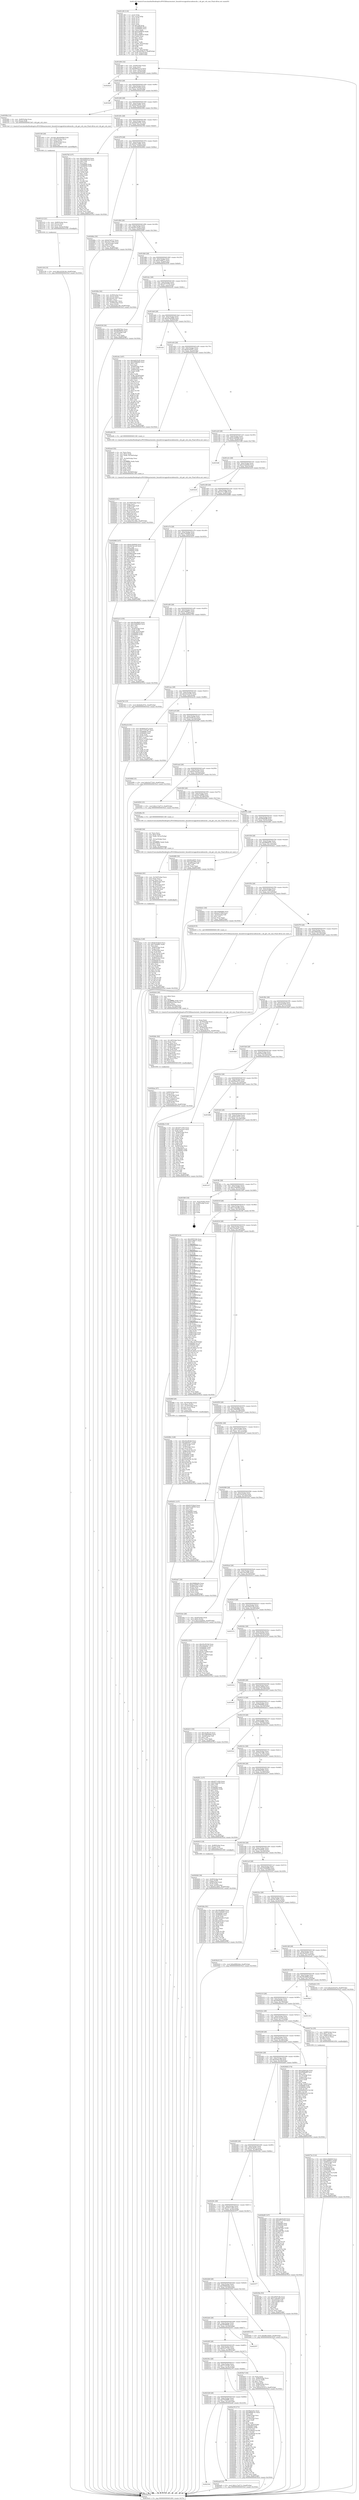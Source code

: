 digraph "0x401c90" {
  label = "0x401c90 (/mnt/c/Users/mathe/Desktop/tcc/POCII/binaries/extr_linuxdriversgpudrmradeoncik.c_cik_get_csb_size_Final-ollvm.out::main(0))"
  labelloc = "t"
  node[shape=record]

  Entry [label="",width=0.3,height=0.3,shape=circle,fillcolor=black,style=filled]
  "0x401d04" [label="{
     0x401d04 [32]\l
     | [instrs]\l
     &nbsp;&nbsp;0x401d04 \<+6\>: mov -0xa8(%rbp),%eax\l
     &nbsp;&nbsp;0x401d0a \<+2\>: mov %eax,%ecx\l
     &nbsp;&nbsp;0x401d0c \<+6\>: sub $0x8083a1e3,%ecx\l
     &nbsp;&nbsp;0x401d12 \<+6\>: mov %eax,-0xbc(%rbp)\l
     &nbsp;&nbsp;0x401d18 \<+6\>: mov %ecx,-0xc0(%rbp)\l
     &nbsp;&nbsp;0x401d1e \<+6\>: je 0000000000402624 \<main+0x994\>\l
  }"]
  "0x402624" [label="{
     0x402624\l
  }", style=dashed]
  "0x401d24" [label="{
     0x401d24 [28]\l
     | [instrs]\l
     &nbsp;&nbsp;0x401d24 \<+5\>: jmp 0000000000401d29 \<main+0x99\>\l
     &nbsp;&nbsp;0x401d29 \<+6\>: mov -0xbc(%rbp),%eax\l
     &nbsp;&nbsp;0x401d2f \<+5\>: sub $0x81033dcd,%eax\l
     &nbsp;&nbsp;0x401d34 \<+6\>: mov %eax,-0xc4(%rbp)\l
     &nbsp;&nbsp;0x401d3a \<+6\>: je 00000000004034d5 \<main+0x1845\>\l
  }"]
  Exit [label="",width=0.3,height=0.3,shape=circle,fillcolor=black,style=filled,peripheries=2]
  "0x4034d5" [label="{
     0x4034d5\l
  }", style=dashed]
  "0x401d40" [label="{
     0x401d40 [28]\l
     | [instrs]\l
     &nbsp;&nbsp;0x401d40 \<+5\>: jmp 0000000000401d45 \<main+0xb5\>\l
     &nbsp;&nbsp;0x401d45 \<+6\>: mov -0xbc(%rbp),%eax\l
     &nbsp;&nbsp;0x401d4b \<+5\>: sub $0x82eaf251,%eax\l
     &nbsp;&nbsp;0x401d50 \<+6\>: mov %eax,-0xc8(%rbp)\l
     &nbsp;&nbsp;0x401d56 \<+6\>: je 00000000004030fa \<main+0x146a\>\l
  }"]
  "0x403138" [label="{
     0x403138 [15]\l
     | [instrs]\l
     &nbsp;&nbsp;0x403138 \<+10\>: movl $0x1d104144,-0xa8(%rbp)\l
     &nbsp;&nbsp;0x403142 \<+5\>: jmp 00000000004035cd \<main+0x193d\>\l
  }"]
  "0x4030fa" [label="{
     0x4030fa [12]\l
     | [instrs]\l
     &nbsp;&nbsp;0x4030fa \<+4\>: mov -0x80(%rbp),%rax\l
     &nbsp;&nbsp;0x4030fe \<+3\>: mov (%rax),%rdi\l
     &nbsp;&nbsp;0x403101 \<+5\>: call 00000000004013e0 \<cik_get_csb_size\>\l
     | [calls]\l
     &nbsp;&nbsp;0x4013e0 \{1\} (/mnt/c/Users/mathe/Desktop/tcc/POCII/binaries/extr_linuxdriversgpudrmradeoncik.c_cik_get_csb_size_Final-ollvm.out::cik_get_csb_size)\l
  }"]
  "0x401d5c" [label="{
     0x401d5c [28]\l
     | [instrs]\l
     &nbsp;&nbsp;0x401d5c \<+5\>: jmp 0000000000401d61 \<main+0xd1\>\l
     &nbsp;&nbsp;0x401d61 \<+6\>: mov -0xbc(%rbp),%eax\l
     &nbsp;&nbsp;0x401d67 \<+5\>: sub $0x8e8cd741,%eax\l
     &nbsp;&nbsp;0x401d6c \<+6\>: mov %eax,-0xcc(%rbp)\l
     &nbsp;&nbsp;0x401d72 \<+6\>: je 00000000004027bf \<main+0xb2f\>\l
  }"]
  "0x403123" [label="{
     0x403123 [21]\l
     | [instrs]\l
     &nbsp;&nbsp;0x403123 \<+4\>: mov -0x80(%rbp),%rcx\l
     &nbsp;&nbsp;0x403127 \<+3\>: mov (%rcx),%rcx\l
     &nbsp;&nbsp;0x40312a \<+3\>: mov %rcx,%rdi\l
     &nbsp;&nbsp;0x40312d \<+6\>: mov %eax,-0x1bc(%rbp)\l
     &nbsp;&nbsp;0x403133 \<+5\>: call 0000000000401030 \<free@plt\>\l
     | [calls]\l
     &nbsp;&nbsp;0x401030 \{1\} (unknown)\l
  }"]
  "0x4027bf" [label="{
     0x4027bf [137]\l
     | [instrs]\l
     &nbsp;&nbsp;0x4027bf \<+5\>: mov $0x224b0cb4,%eax\l
     &nbsp;&nbsp;0x4027c4 \<+5\>: mov $0x42bb51e2,%ecx\l
     &nbsp;&nbsp;0x4027c9 \<+2\>: mov $0x1,%dl\l
     &nbsp;&nbsp;0x4027cb \<+2\>: xor %esi,%esi\l
     &nbsp;&nbsp;0x4027cd \<+7\>: mov 0x406060,%edi\l
     &nbsp;&nbsp;0x4027d4 \<+8\>: mov 0x406064,%r8d\l
     &nbsp;&nbsp;0x4027dc \<+3\>: sub $0x1,%esi\l
     &nbsp;&nbsp;0x4027df \<+3\>: mov %edi,%r9d\l
     &nbsp;&nbsp;0x4027e2 \<+3\>: add %esi,%r9d\l
     &nbsp;&nbsp;0x4027e5 \<+4\>: imul %r9d,%edi\l
     &nbsp;&nbsp;0x4027e9 \<+3\>: and $0x1,%edi\l
     &nbsp;&nbsp;0x4027ec \<+3\>: cmp $0x0,%edi\l
     &nbsp;&nbsp;0x4027ef \<+4\>: sete %r10b\l
     &nbsp;&nbsp;0x4027f3 \<+4\>: cmp $0xa,%r8d\l
     &nbsp;&nbsp;0x4027f7 \<+4\>: setl %r11b\l
     &nbsp;&nbsp;0x4027fb \<+3\>: mov %r10b,%bl\l
     &nbsp;&nbsp;0x4027fe \<+3\>: xor $0xff,%bl\l
     &nbsp;&nbsp;0x402801 \<+3\>: mov %r11b,%r14b\l
     &nbsp;&nbsp;0x402804 \<+4\>: xor $0xff,%r14b\l
     &nbsp;&nbsp;0x402808 \<+3\>: xor $0x0,%dl\l
     &nbsp;&nbsp;0x40280b \<+3\>: mov %bl,%r15b\l
     &nbsp;&nbsp;0x40280e \<+4\>: and $0x0,%r15b\l
     &nbsp;&nbsp;0x402812 \<+3\>: and %dl,%r10b\l
     &nbsp;&nbsp;0x402815 \<+3\>: mov %r14b,%r12b\l
     &nbsp;&nbsp;0x402818 \<+4\>: and $0x0,%r12b\l
     &nbsp;&nbsp;0x40281c \<+3\>: and %dl,%r11b\l
     &nbsp;&nbsp;0x40281f \<+3\>: or %r10b,%r15b\l
     &nbsp;&nbsp;0x402822 \<+3\>: or %r11b,%r12b\l
     &nbsp;&nbsp;0x402825 \<+3\>: xor %r12b,%r15b\l
     &nbsp;&nbsp;0x402828 \<+3\>: or %r14b,%bl\l
     &nbsp;&nbsp;0x40282b \<+3\>: xor $0xff,%bl\l
     &nbsp;&nbsp;0x40282e \<+3\>: or $0x0,%dl\l
     &nbsp;&nbsp;0x402831 \<+2\>: and %dl,%bl\l
     &nbsp;&nbsp;0x402833 \<+3\>: or %bl,%r15b\l
     &nbsp;&nbsp;0x402836 \<+4\>: test $0x1,%r15b\l
     &nbsp;&nbsp;0x40283a \<+3\>: cmovne %ecx,%eax\l
     &nbsp;&nbsp;0x40283d \<+6\>: mov %eax,-0xa8(%rbp)\l
     &nbsp;&nbsp;0x402843 \<+5\>: jmp 00000000004035cd \<main+0x193d\>\l
  }"]
  "0x401d78" [label="{
     0x401d78 [28]\l
     | [instrs]\l
     &nbsp;&nbsp;0x401d78 \<+5\>: jmp 0000000000401d7d \<main+0xed\>\l
     &nbsp;&nbsp;0x401d7d \<+6\>: mov -0xbc(%rbp),%eax\l
     &nbsp;&nbsp;0x401d83 \<+5\>: sub $0x93cc460c,%eax\l
     &nbsp;&nbsp;0x401d88 \<+6\>: mov %eax,-0xd0(%rbp)\l
     &nbsp;&nbsp;0x401d8e \<+6\>: je 000000000040266a \<main+0x9da\>\l
  }"]
  "0x403106" [label="{
     0x403106 [29]\l
     | [instrs]\l
     &nbsp;&nbsp;0x403106 \<+10\>: movabs $0x4040b6,%rdi\l
     &nbsp;&nbsp;0x403110 \<+4\>: mov -0x40(%rbp),%rcx\l
     &nbsp;&nbsp;0x403114 \<+2\>: mov %eax,(%rcx)\l
     &nbsp;&nbsp;0x403116 \<+4\>: mov -0x40(%rbp),%rcx\l
     &nbsp;&nbsp;0x40311a \<+2\>: mov (%rcx),%esi\l
     &nbsp;&nbsp;0x40311c \<+2\>: mov $0x0,%al\l
     &nbsp;&nbsp;0x40311e \<+5\>: call 0000000000401040 \<printf@plt\>\l
     | [calls]\l
     &nbsp;&nbsp;0x401040 \{1\} (unknown)\l
  }"]
  "0x40266a" [label="{
     0x40266a [30]\l
     | [instrs]\l
     &nbsp;&nbsp;0x40266a \<+5\>: mov $0xfa7e07a7,%eax\l
     &nbsp;&nbsp;0x40266f \<+5\>: mov $0xc5317496,%ecx\l
     &nbsp;&nbsp;0x402674 \<+3\>: mov -0x34(%rbp),%edx\l
     &nbsp;&nbsp;0x402677 \<+3\>: cmp $0x0,%edx\l
     &nbsp;&nbsp;0x40267a \<+3\>: cmove %ecx,%eax\l
     &nbsp;&nbsp;0x40267d \<+6\>: mov %eax,-0xa8(%rbp)\l
     &nbsp;&nbsp;0x402683 \<+5\>: jmp 00000000004035cd \<main+0x193d\>\l
  }"]
  "0x401d94" [label="{
     0x401d94 [28]\l
     | [instrs]\l
     &nbsp;&nbsp;0x401d94 \<+5\>: jmp 0000000000401d99 \<main+0x109\>\l
     &nbsp;&nbsp;0x401d99 \<+6\>: mov -0xbc(%rbp),%eax\l
     &nbsp;&nbsp;0x401d9f \<+5\>: sub $0x99c35e63,%eax\l
     &nbsp;&nbsp;0x401da4 \<+6\>: mov %eax,-0xd4(%rbp)\l
     &nbsp;&nbsp;0x401daa \<+6\>: je 000000000040306e \<main+0x13de\>\l
  }"]
  "0x402f14" [label="{
     0x402f14 [61]\l
     | [instrs]\l
     &nbsp;&nbsp;0x402f14 \<+6\>: mov -0x1b8(%rbp),%ecx\l
     &nbsp;&nbsp;0x402f1a \<+3\>: imul %eax,%ecx\l
     &nbsp;&nbsp;0x402f1d \<+4\>: mov -0x80(%rbp),%r8\l
     &nbsp;&nbsp;0x402f21 \<+3\>: mov (%r8),%r8\l
     &nbsp;&nbsp;0x402f24 \<+4\>: mov -0x78(%rbp),%r9\l
     &nbsp;&nbsp;0x402f28 \<+3\>: movslq (%r9),%r9\l
     &nbsp;&nbsp;0x402f2b \<+4\>: mov (%r8,%r9,8),%r8\l
     &nbsp;&nbsp;0x402f2f \<+4\>: mov 0x8(%r8),%r8\l
     &nbsp;&nbsp;0x402f33 \<+4\>: mov 0x8(%r8),%r8\l
     &nbsp;&nbsp;0x402f37 \<+4\>: mov -0x48(%rbp),%r9\l
     &nbsp;&nbsp;0x402f3b \<+3\>: movslq (%r9),%r9\l
     &nbsp;&nbsp;0x402f3e \<+4\>: mov %ecx,(%r8,%r9,4)\l
     &nbsp;&nbsp;0x402f42 \<+10\>: movl $0x2761186c,-0xa8(%rbp)\l
     &nbsp;&nbsp;0x402f4c \<+5\>: jmp 00000000004035cd \<main+0x193d\>\l
  }"]
  "0x40306e" [label="{
     0x40306e [42]\l
     | [instrs]\l
     &nbsp;&nbsp;0x40306e \<+4\>: mov -0x58(%rbp),%rax\l
     &nbsp;&nbsp;0x403072 \<+2\>: mov (%rax),%ecx\l
     &nbsp;&nbsp;0x403074 \<+6\>: add $0xa4c1bb7,%ecx\l
     &nbsp;&nbsp;0x40307a \<+3\>: add $0x1,%ecx\l
     &nbsp;&nbsp;0x40307d \<+6\>: sub $0xa4c1bb7,%ecx\l
     &nbsp;&nbsp;0x403083 \<+4\>: mov -0x58(%rbp),%rax\l
     &nbsp;&nbsp;0x403087 \<+2\>: mov %ecx,(%rax)\l
     &nbsp;&nbsp;0x403089 \<+10\>: movl $0x42ebcc58,-0xa8(%rbp)\l
     &nbsp;&nbsp;0x403093 \<+5\>: jmp 00000000004035cd \<main+0x193d\>\l
  }"]
  "0x401db0" [label="{
     0x401db0 [28]\l
     | [instrs]\l
     &nbsp;&nbsp;0x401db0 \<+5\>: jmp 0000000000401db5 \<main+0x125\>\l
     &nbsp;&nbsp;0x401db5 \<+6\>: mov -0xbc(%rbp),%eax\l
     &nbsp;&nbsp;0x401dbb \<+5\>: sub $0xa1e8fe71,%eax\l
     &nbsp;&nbsp;0x401dc0 \<+6\>: mov %eax,-0xd8(%rbp)\l
     &nbsp;&nbsp;0x401dc6 \<+6\>: je 0000000000402539 \<main+0x8a9\>\l
  }"]
  "0x402ee0" [label="{
     0x402ee0 [52]\l
     | [instrs]\l
     &nbsp;&nbsp;0x402ee0 \<+2\>: xor %ecx,%ecx\l
     &nbsp;&nbsp;0x402ee2 \<+5\>: mov $0x2,%edx\l
     &nbsp;&nbsp;0x402ee7 \<+6\>: mov %edx,-0x1b4(%rbp)\l
     &nbsp;&nbsp;0x402eed \<+1\>: cltd\l
     &nbsp;&nbsp;0x402eee \<+6\>: mov -0x1b4(%rbp),%esi\l
     &nbsp;&nbsp;0x402ef4 \<+2\>: idiv %esi\l
     &nbsp;&nbsp;0x402ef6 \<+6\>: imul $0xfffffffe,%edx,%edx\l
     &nbsp;&nbsp;0x402efc \<+2\>: mov %ecx,%edi\l
     &nbsp;&nbsp;0x402efe \<+2\>: sub %edx,%edi\l
     &nbsp;&nbsp;0x402f00 \<+2\>: mov %ecx,%edx\l
     &nbsp;&nbsp;0x402f02 \<+3\>: sub $0x1,%edx\l
     &nbsp;&nbsp;0x402f05 \<+2\>: add %edx,%edi\l
     &nbsp;&nbsp;0x402f07 \<+2\>: sub %edi,%ecx\l
     &nbsp;&nbsp;0x402f09 \<+6\>: mov %ecx,-0x1b8(%rbp)\l
     &nbsp;&nbsp;0x402f0f \<+5\>: call 0000000000401160 \<next_i\>\l
     | [calls]\l
     &nbsp;&nbsp;0x401160 \{1\} (/mnt/c/Users/mathe/Desktop/tcc/POCII/binaries/extr_linuxdriversgpudrmradeoncik.c_cik_get_csb_size_Final-ollvm.out::next_i)\l
  }"]
  "0x402539" [label="{
     0x402539 [30]\l
     | [instrs]\l
     &nbsp;&nbsp;0x402539 \<+5\>: mov $0x2f58782e,%eax\l
     &nbsp;&nbsp;0x40253e \<+5\>: mov $0x5b5f6b9e,%ecx\l
     &nbsp;&nbsp;0x402543 \<+3\>: mov -0x35(%rbp),%dl\l
     &nbsp;&nbsp;0x402546 \<+3\>: test $0x1,%dl\l
     &nbsp;&nbsp;0x402549 \<+3\>: cmovne %ecx,%eax\l
     &nbsp;&nbsp;0x40254c \<+6\>: mov %eax,-0xa8(%rbp)\l
     &nbsp;&nbsp;0x402552 \<+5\>: jmp 00000000004035cd \<main+0x193d\>\l
  }"]
  "0x401dcc" [label="{
     0x401dcc [28]\l
     | [instrs]\l
     &nbsp;&nbsp;0x401dcc \<+5\>: jmp 0000000000401dd1 \<main+0x141\>\l
     &nbsp;&nbsp;0x401dd1 \<+6\>: mov -0xbc(%rbp),%eax\l
     &nbsp;&nbsp;0x401dd7 \<+5\>: sub $0xa5773725,%eax\l
     &nbsp;&nbsp;0x401ddc \<+6\>: mov %eax,-0xdc(%rbp)\l
     &nbsp;&nbsp;0x401de2 \<+6\>: je 0000000000402c6c \<main+0xfdc\>\l
  }"]
  "0x402344" [label="{
     0x402344\l
  }", style=dashed]
  "0x402c6c" [label="{
     0x402c6c [167]\l
     | [instrs]\l
     &nbsp;&nbsp;0x402c6c \<+5\>: mov $0xea8191d5,%eax\l
     &nbsp;&nbsp;0x402c71 \<+5\>: mov $0x25f0b9b8,%ecx\l
     &nbsp;&nbsp;0x402c76 \<+2\>: mov $0x1,%dl\l
     &nbsp;&nbsp;0x402c78 \<+2\>: xor %esi,%esi\l
     &nbsp;&nbsp;0x402c7a \<+4\>: mov -0x58(%rbp),%rdi\l
     &nbsp;&nbsp;0x402c7e \<+3\>: mov (%rdi),%r8d\l
     &nbsp;&nbsp;0x402c81 \<+4\>: mov -0x60(%rbp),%rdi\l
     &nbsp;&nbsp;0x402c85 \<+3\>: cmp (%rdi),%r8d\l
     &nbsp;&nbsp;0x402c88 \<+4\>: setl %r9b\l
     &nbsp;&nbsp;0x402c8c \<+4\>: and $0x1,%r9b\l
     &nbsp;&nbsp;0x402c90 \<+4\>: mov %r9b,-0x2d(%rbp)\l
     &nbsp;&nbsp;0x402c94 \<+8\>: mov 0x406060,%r8d\l
     &nbsp;&nbsp;0x402c9c \<+8\>: mov 0x406064,%r10d\l
     &nbsp;&nbsp;0x402ca4 \<+3\>: sub $0x1,%esi\l
     &nbsp;&nbsp;0x402ca7 \<+3\>: mov %r8d,%r11d\l
     &nbsp;&nbsp;0x402caa \<+3\>: add %esi,%r11d\l
     &nbsp;&nbsp;0x402cad \<+4\>: imul %r11d,%r8d\l
     &nbsp;&nbsp;0x402cb1 \<+4\>: and $0x1,%r8d\l
     &nbsp;&nbsp;0x402cb5 \<+4\>: cmp $0x0,%r8d\l
     &nbsp;&nbsp;0x402cb9 \<+4\>: sete %r9b\l
     &nbsp;&nbsp;0x402cbd \<+4\>: cmp $0xa,%r10d\l
     &nbsp;&nbsp;0x402cc1 \<+3\>: setl %bl\l
     &nbsp;&nbsp;0x402cc4 \<+3\>: mov %r9b,%r14b\l
     &nbsp;&nbsp;0x402cc7 \<+4\>: xor $0xff,%r14b\l
     &nbsp;&nbsp;0x402ccb \<+3\>: mov %bl,%r15b\l
     &nbsp;&nbsp;0x402cce \<+4\>: xor $0xff,%r15b\l
     &nbsp;&nbsp;0x402cd2 \<+3\>: xor $0x1,%dl\l
     &nbsp;&nbsp;0x402cd5 \<+3\>: mov %r14b,%r12b\l
     &nbsp;&nbsp;0x402cd8 \<+4\>: and $0xff,%r12b\l
     &nbsp;&nbsp;0x402cdc \<+3\>: and %dl,%r9b\l
     &nbsp;&nbsp;0x402cdf \<+3\>: mov %r15b,%r13b\l
     &nbsp;&nbsp;0x402ce2 \<+4\>: and $0xff,%r13b\l
     &nbsp;&nbsp;0x402ce6 \<+2\>: and %dl,%bl\l
     &nbsp;&nbsp;0x402ce8 \<+3\>: or %r9b,%r12b\l
     &nbsp;&nbsp;0x402ceb \<+3\>: or %bl,%r13b\l
     &nbsp;&nbsp;0x402cee \<+3\>: xor %r13b,%r12b\l
     &nbsp;&nbsp;0x402cf1 \<+3\>: or %r15b,%r14b\l
     &nbsp;&nbsp;0x402cf4 \<+4\>: xor $0xff,%r14b\l
     &nbsp;&nbsp;0x402cf8 \<+3\>: or $0x1,%dl\l
     &nbsp;&nbsp;0x402cfb \<+3\>: and %dl,%r14b\l
     &nbsp;&nbsp;0x402cfe \<+3\>: or %r14b,%r12b\l
     &nbsp;&nbsp;0x402d01 \<+4\>: test $0x1,%r12b\l
     &nbsp;&nbsp;0x402d05 \<+3\>: cmovne %ecx,%eax\l
     &nbsp;&nbsp;0x402d08 \<+6\>: mov %eax,-0xa8(%rbp)\l
     &nbsp;&nbsp;0x402d0e \<+5\>: jmp 00000000004035cd \<main+0x193d\>\l
  }"]
  "0x401de8" [label="{
     0x401de8 [28]\l
     | [instrs]\l
     &nbsp;&nbsp;0x401de8 \<+5\>: jmp 0000000000401ded \<main+0x15d\>\l
     &nbsp;&nbsp;0x401ded \<+6\>: mov -0xbc(%rbp),%eax\l
     &nbsp;&nbsp;0x401df3 \<+5\>: sub $0xa5ee94bb,%eax\l
     &nbsp;&nbsp;0x401df8 \<+6\>: mov %eax,-0xe0(%rbp)\l
     &nbsp;&nbsp;0x401dfe \<+6\>: je 00000000004031b1 \<main+0x1521\>\l
  }"]
  "0x402ea8" [label="{
     0x402ea8 [15]\l
     | [instrs]\l
     &nbsp;&nbsp;0x402ea8 \<+10\>: movl $0x1c7a4713,-0xa8(%rbp)\l
     &nbsp;&nbsp;0x402eb2 \<+5\>: jmp 00000000004035cd \<main+0x193d\>\l
  }"]
  "0x4031b1" [label="{
     0x4031b1\l
  }", style=dashed]
  "0x401e04" [label="{
     0x401e04 [28]\l
     | [instrs]\l
     &nbsp;&nbsp;0x401e04 \<+5\>: jmp 0000000000401e09 \<main+0x179\>\l
     &nbsp;&nbsp;0x401e09 \<+6\>: mov -0xbc(%rbp),%eax\l
     &nbsp;&nbsp;0x401e0f \<+5\>: sub $0xba345f51,%eax\l
     &nbsp;&nbsp;0x401e14 \<+6\>: mov %eax,-0xe4(%rbp)\l
     &nbsp;&nbsp;0x401e1a \<+6\>: je 0000000000402edb \<main+0x124b\>\l
  }"]
  "0x402e2a" [label="{
     0x402e2a [126]\l
     | [instrs]\l
     &nbsp;&nbsp;0x402e2a \<+5\>: mov $0x81033dcd,%ecx\l
     &nbsp;&nbsp;0x402e2f \<+5\>: mov $0x75409f5c,%edx\l
     &nbsp;&nbsp;0x402e34 \<+2\>: xor %esi,%esi\l
     &nbsp;&nbsp;0x402e36 \<+4\>: mov -0x80(%rbp),%rdi\l
     &nbsp;&nbsp;0x402e3a \<+3\>: mov (%rdi),%rdi\l
     &nbsp;&nbsp;0x402e3d \<+4\>: mov -0x78(%rbp),%r8\l
     &nbsp;&nbsp;0x402e41 \<+3\>: movslq (%r8),%r8\l
     &nbsp;&nbsp;0x402e44 \<+4\>: mov (%rdi,%r8,8),%rdi\l
     &nbsp;&nbsp;0x402e48 \<+4\>: mov 0x8(%rdi),%rdi\l
     &nbsp;&nbsp;0x402e4c \<+4\>: mov %rax,0x8(%rdi)\l
     &nbsp;&nbsp;0x402e50 \<+4\>: mov -0x48(%rbp),%rax\l
     &nbsp;&nbsp;0x402e54 \<+6\>: movl $0x0,(%rax)\l
     &nbsp;&nbsp;0x402e5a \<+8\>: mov 0x406060,%r10d\l
     &nbsp;&nbsp;0x402e62 \<+8\>: mov 0x406064,%r11d\l
     &nbsp;&nbsp;0x402e6a \<+3\>: sub $0x1,%esi\l
     &nbsp;&nbsp;0x402e6d \<+3\>: mov %r10d,%ebx\l
     &nbsp;&nbsp;0x402e70 \<+2\>: add %esi,%ebx\l
     &nbsp;&nbsp;0x402e72 \<+4\>: imul %ebx,%r10d\l
     &nbsp;&nbsp;0x402e76 \<+4\>: and $0x1,%r10d\l
     &nbsp;&nbsp;0x402e7a \<+4\>: cmp $0x0,%r10d\l
     &nbsp;&nbsp;0x402e7e \<+4\>: sete %r14b\l
     &nbsp;&nbsp;0x402e82 \<+4\>: cmp $0xa,%r11d\l
     &nbsp;&nbsp;0x402e86 \<+4\>: setl %r15b\l
     &nbsp;&nbsp;0x402e8a \<+3\>: mov %r14b,%r12b\l
     &nbsp;&nbsp;0x402e8d \<+3\>: and %r15b,%r12b\l
     &nbsp;&nbsp;0x402e90 \<+3\>: xor %r15b,%r14b\l
     &nbsp;&nbsp;0x402e93 \<+3\>: or %r14b,%r12b\l
     &nbsp;&nbsp;0x402e96 \<+4\>: test $0x1,%r12b\l
     &nbsp;&nbsp;0x402e9a \<+3\>: cmovne %edx,%ecx\l
     &nbsp;&nbsp;0x402e9d \<+6\>: mov %ecx,-0xa8(%rbp)\l
     &nbsp;&nbsp;0x402ea3 \<+5\>: jmp 00000000004035cd \<main+0x193d\>\l
  }"]
  "0x402edb" [label="{
     0x402edb [5]\l
     | [instrs]\l
     &nbsp;&nbsp;0x402edb \<+5\>: call 0000000000401160 \<next_i\>\l
     | [calls]\l
     &nbsp;&nbsp;0x401160 \{1\} (/mnt/c/Users/mathe/Desktop/tcc/POCII/binaries/extr_linuxdriversgpudrmradeoncik.c_cik_get_csb_size_Final-ollvm.out::next_i)\l
  }"]
  "0x401e20" [label="{
     0x401e20 [28]\l
     | [instrs]\l
     &nbsp;&nbsp;0x401e20 \<+5\>: jmp 0000000000401e25 \<main+0x195\>\l
     &nbsp;&nbsp;0x401e25 \<+6\>: mov -0xbc(%rbp),%eax\l
     &nbsp;&nbsp;0x401e2b \<+5\>: sub $0xbc20d048,%eax\l
     &nbsp;&nbsp;0x401e30 \<+6\>: mov %eax,-0xe8(%rbp)\l
     &nbsp;&nbsp;0x401e36 \<+6\>: je 00000000004033d8 \<main+0x1748\>\l
  }"]
  "0x402deb" [label="{
     0x402deb [63]\l
     | [instrs]\l
     &nbsp;&nbsp;0x402deb \<+6\>: mov -0x1b0(%rbp),%ecx\l
     &nbsp;&nbsp;0x402df1 \<+3\>: imul %eax,%ecx\l
     &nbsp;&nbsp;0x402df4 \<+3\>: movslq %ecx,%rdi\l
     &nbsp;&nbsp;0x402df7 \<+4\>: mov -0x80(%rbp),%r8\l
     &nbsp;&nbsp;0x402dfb \<+3\>: mov (%r8),%r8\l
     &nbsp;&nbsp;0x402dfe \<+4\>: mov -0x78(%rbp),%r9\l
     &nbsp;&nbsp;0x402e02 \<+3\>: movslq (%r9),%r9\l
     &nbsp;&nbsp;0x402e05 \<+4\>: mov (%r8,%r9,8),%r8\l
     &nbsp;&nbsp;0x402e09 \<+4\>: mov 0x8(%r8),%r8\l
     &nbsp;&nbsp;0x402e0d \<+3\>: mov %rdi,(%r8)\l
     &nbsp;&nbsp;0x402e10 \<+4\>: mov -0x50(%rbp),%rdi\l
     &nbsp;&nbsp;0x402e14 \<+6\>: movl $0x1,(%rdi)\l
     &nbsp;&nbsp;0x402e1a \<+4\>: mov -0x50(%rbp),%rdi\l
     &nbsp;&nbsp;0x402e1e \<+3\>: movslq (%rdi),%rdi\l
     &nbsp;&nbsp;0x402e21 \<+4\>: shl $0x2,%rdi\l
     &nbsp;&nbsp;0x402e25 \<+5\>: call 0000000000401050 \<malloc@plt\>\l
     | [calls]\l
     &nbsp;&nbsp;0x401050 \{1\} (unknown)\l
  }"]
  "0x4033d8" [label="{
     0x4033d8\l
  }", style=dashed]
  "0x401e3c" [label="{
     0x401e3c [28]\l
     | [instrs]\l
     &nbsp;&nbsp;0x401e3c \<+5\>: jmp 0000000000401e41 \<main+0x1b1\>\l
     &nbsp;&nbsp;0x401e41 \<+6\>: mov -0xbc(%rbp),%eax\l
     &nbsp;&nbsp;0x401e47 \<+5\>: sub $0xc4cde620,%eax\l
     &nbsp;&nbsp;0x401e4c \<+6\>: mov %eax,-0xec(%rbp)\l
     &nbsp;&nbsp;0x401e52 \<+6\>: je 000000000040323f \<main+0x15af\>\l
  }"]
  "0x402dbf" [label="{
     0x402dbf [44]\l
     | [instrs]\l
     &nbsp;&nbsp;0x402dbf \<+2\>: xor %ecx,%ecx\l
     &nbsp;&nbsp;0x402dc1 \<+5\>: mov $0x2,%edx\l
     &nbsp;&nbsp;0x402dc6 \<+6\>: mov %edx,-0x1ac(%rbp)\l
     &nbsp;&nbsp;0x402dcc \<+1\>: cltd\l
     &nbsp;&nbsp;0x402dcd \<+6\>: mov -0x1ac(%rbp),%esi\l
     &nbsp;&nbsp;0x402dd3 \<+2\>: idiv %esi\l
     &nbsp;&nbsp;0x402dd5 \<+6\>: imul $0xfffffffe,%edx,%edx\l
     &nbsp;&nbsp;0x402ddb \<+3\>: sub $0x1,%ecx\l
     &nbsp;&nbsp;0x402dde \<+2\>: sub %ecx,%edx\l
     &nbsp;&nbsp;0x402de0 \<+6\>: mov %edx,-0x1b0(%rbp)\l
     &nbsp;&nbsp;0x402de6 \<+5\>: call 0000000000401160 \<next_i\>\l
     | [calls]\l
     &nbsp;&nbsp;0x401160 \{1\} (/mnt/c/Users/mathe/Desktop/tcc/POCII/binaries/extr_linuxdriversgpudrmradeoncik.c_cik_get_csb_size_Final-ollvm.out::next_i)\l
  }"]
  "0x40323f" [label="{
     0x40323f\l
  }", style=dashed]
  "0x401e58" [label="{
     0x401e58 [28]\l
     | [instrs]\l
     &nbsp;&nbsp;0x401e58 \<+5\>: jmp 0000000000401e5d \<main+0x1cd\>\l
     &nbsp;&nbsp;0x401e5d \<+6\>: mov -0xbc(%rbp),%eax\l
     &nbsp;&nbsp;0x401e63 \<+5\>: sub $0xc5317496,%eax\l
     &nbsp;&nbsp;0x401e68 \<+6\>: mov %eax,-0xf0(%rbp)\l
     &nbsp;&nbsp;0x401e6e \<+6\>: je 0000000000402688 \<main+0x9f8\>\l
  }"]
  "0x402baa" [label="{
     0x402baa [47]\l
     | [instrs]\l
     &nbsp;&nbsp;0x402baa \<+4\>: mov -0x80(%rbp),%rsi\l
     &nbsp;&nbsp;0x402bae \<+3\>: mov (%rsi),%rsi\l
     &nbsp;&nbsp;0x402bb1 \<+4\>: mov -0x78(%rbp),%rdi\l
     &nbsp;&nbsp;0x402bb5 \<+3\>: movslq (%rdi),%rdi\l
     &nbsp;&nbsp;0x402bb8 \<+4\>: mov (%rsi,%rdi,8),%rsi\l
     &nbsp;&nbsp;0x402bbc \<+4\>: mov %rax,0x8(%rsi)\l
     &nbsp;&nbsp;0x402bc0 \<+4\>: mov -0x58(%rbp),%rax\l
     &nbsp;&nbsp;0x402bc4 \<+6\>: movl $0x0,(%rax)\l
     &nbsp;&nbsp;0x402bca \<+10\>: movl $0x42ebcc58,-0xa8(%rbp)\l
     &nbsp;&nbsp;0x402bd4 \<+5\>: jmp 00000000004035cd \<main+0x193d\>\l
  }"]
  "0x402688" [label="{
     0x402688 [147]\l
     | [instrs]\l
     &nbsp;&nbsp;0x402688 \<+5\>: mov $0xbc20d048,%eax\l
     &nbsp;&nbsp;0x40268d \<+5\>: mov $0x4215e1e8,%ecx\l
     &nbsp;&nbsp;0x402692 \<+2\>: mov $0x1,%dl\l
     &nbsp;&nbsp;0x402694 \<+7\>: mov 0x406060,%esi\l
     &nbsp;&nbsp;0x40269b \<+7\>: mov 0x406064,%edi\l
     &nbsp;&nbsp;0x4026a2 \<+3\>: mov %esi,%r8d\l
     &nbsp;&nbsp;0x4026a5 \<+7\>: add $0x89bafc88,%r8d\l
     &nbsp;&nbsp;0x4026ac \<+4\>: sub $0x1,%r8d\l
     &nbsp;&nbsp;0x4026b0 \<+7\>: sub $0x89bafc88,%r8d\l
     &nbsp;&nbsp;0x4026b7 \<+4\>: imul %r8d,%esi\l
     &nbsp;&nbsp;0x4026bb \<+3\>: and $0x1,%esi\l
     &nbsp;&nbsp;0x4026be \<+3\>: cmp $0x0,%esi\l
     &nbsp;&nbsp;0x4026c1 \<+4\>: sete %r9b\l
     &nbsp;&nbsp;0x4026c5 \<+3\>: cmp $0xa,%edi\l
     &nbsp;&nbsp;0x4026c8 \<+4\>: setl %r10b\l
     &nbsp;&nbsp;0x4026cc \<+3\>: mov %r9b,%r11b\l
     &nbsp;&nbsp;0x4026cf \<+4\>: xor $0xff,%r11b\l
     &nbsp;&nbsp;0x4026d3 \<+3\>: mov %r10b,%bl\l
     &nbsp;&nbsp;0x4026d6 \<+3\>: xor $0xff,%bl\l
     &nbsp;&nbsp;0x4026d9 \<+3\>: xor $0x1,%dl\l
     &nbsp;&nbsp;0x4026dc \<+3\>: mov %r11b,%r14b\l
     &nbsp;&nbsp;0x4026df \<+4\>: and $0xff,%r14b\l
     &nbsp;&nbsp;0x4026e3 \<+3\>: and %dl,%r9b\l
     &nbsp;&nbsp;0x4026e6 \<+3\>: mov %bl,%r15b\l
     &nbsp;&nbsp;0x4026e9 \<+4\>: and $0xff,%r15b\l
     &nbsp;&nbsp;0x4026ed \<+3\>: and %dl,%r10b\l
     &nbsp;&nbsp;0x4026f0 \<+3\>: or %r9b,%r14b\l
     &nbsp;&nbsp;0x4026f3 \<+3\>: or %r10b,%r15b\l
     &nbsp;&nbsp;0x4026f6 \<+3\>: xor %r15b,%r14b\l
     &nbsp;&nbsp;0x4026f9 \<+3\>: or %bl,%r11b\l
     &nbsp;&nbsp;0x4026fc \<+4\>: xor $0xff,%r11b\l
     &nbsp;&nbsp;0x402700 \<+3\>: or $0x1,%dl\l
     &nbsp;&nbsp;0x402703 \<+3\>: and %dl,%r11b\l
     &nbsp;&nbsp;0x402706 \<+3\>: or %r11b,%r14b\l
     &nbsp;&nbsp;0x402709 \<+4\>: test $0x1,%r14b\l
     &nbsp;&nbsp;0x40270d \<+3\>: cmovne %ecx,%eax\l
     &nbsp;&nbsp;0x402710 \<+6\>: mov %eax,-0xa8(%rbp)\l
     &nbsp;&nbsp;0x402716 \<+5\>: jmp 00000000004035cd \<main+0x193d\>\l
  }"]
  "0x401e74" [label="{
     0x401e74 [28]\l
     | [instrs]\l
     &nbsp;&nbsp;0x401e74 \<+5\>: jmp 0000000000401e79 \<main+0x1e9\>\l
     &nbsp;&nbsp;0x401e79 \<+6\>: mov -0xbc(%rbp),%eax\l
     &nbsp;&nbsp;0x401e7f \<+5\>: sub $0xc7c65b95,%eax\l
     &nbsp;&nbsp;0x401e84 \<+6\>: mov %eax,-0xf4(%rbp)\l
     &nbsp;&nbsp;0x401e8a \<+6\>: je 00000000004032c5 \<main+0x1635\>\l
  }"]
  "0x402b6c" [label="{
     0x402b6c [62]\l
     | [instrs]\l
     &nbsp;&nbsp;0x402b6c \<+6\>: mov -0x1a8(%rbp),%ecx\l
     &nbsp;&nbsp;0x402b72 \<+3\>: imul %eax,%ecx\l
     &nbsp;&nbsp;0x402b75 \<+3\>: movslq %ecx,%rsi\l
     &nbsp;&nbsp;0x402b78 \<+4\>: mov -0x80(%rbp),%rdi\l
     &nbsp;&nbsp;0x402b7c \<+3\>: mov (%rdi),%rdi\l
     &nbsp;&nbsp;0x402b7f \<+4\>: mov -0x78(%rbp),%r8\l
     &nbsp;&nbsp;0x402b83 \<+3\>: movslq (%r8),%r8\l
     &nbsp;&nbsp;0x402b86 \<+4\>: mov (%rdi,%r8,8),%rdi\l
     &nbsp;&nbsp;0x402b8a \<+3\>: mov %rsi,(%rdi)\l
     &nbsp;&nbsp;0x402b8d \<+4\>: mov -0x60(%rbp),%rsi\l
     &nbsp;&nbsp;0x402b91 \<+6\>: movl $0x1,(%rsi)\l
     &nbsp;&nbsp;0x402b97 \<+4\>: mov -0x60(%rbp),%rsi\l
     &nbsp;&nbsp;0x402b9b \<+3\>: movslq (%rsi),%rsi\l
     &nbsp;&nbsp;0x402b9e \<+4\>: shl $0x4,%rsi\l
     &nbsp;&nbsp;0x402ba2 \<+3\>: mov %rsi,%rdi\l
     &nbsp;&nbsp;0x402ba5 \<+5\>: call 0000000000401050 \<malloc@plt\>\l
     | [calls]\l
     &nbsp;&nbsp;0x401050 \{1\} (unknown)\l
  }"]
  "0x4032c5" [label="{
     0x4032c5 [155]\l
     | [instrs]\l
     &nbsp;&nbsp;0x4032c5 \<+5\>: mov $0x3fea98d5,%eax\l
     &nbsp;&nbsp;0x4032ca \<+5\>: mov $0x10e6d9e6,%ecx\l
     &nbsp;&nbsp;0x4032cf \<+2\>: mov $0x1,%dl\l
     &nbsp;&nbsp;0x4032d1 \<+2\>: xor %esi,%esi\l
     &nbsp;&nbsp;0x4032d3 \<+7\>: mov -0xa0(%rbp),%rdi\l
     &nbsp;&nbsp;0x4032da \<+3\>: mov (%rdi),%r8d\l
     &nbsp;&nbsp;0x4032dd \<+4\>: mov %r8d,-0x2c(%rbp)\l
     &nbsp;&nbsp;0x4032e1 \<+8\>: mov 0x406060,%r8d\l
     &nbsp;&nbsp;0x4032e9 \<+8\>: mov 0x406064,%r9d\l
     &nbsp;&nbsp;0x4032f1 \<+3\>: sub $0x1,%esi\l
     &nbsp;&nbsp;0x4032f4 \<+3\>: mov %r8d,%r10d\l
     &nbsp;&nbsp;0x4032f7 \<+3\>: add %esi,%r10d\l
     &nbsp;&nbsp;0x4032fa \<+4\>: imul %r10d,%r8d\l
     &nbsp;&nbsp;0x4032fe \<+4\>: and $0x1,%r8d\l
     &nbsp;&nbsp;0x403302 \<+4\>: cmp $0x0,%r8d\l
     &nbsp;&nbsp;0x403306 \<+4\>: sete %r11b\l
     &nbsp;&nbsp;0x40330a \<+4\>: cmp $0xa,%r9d\l
     &nbsp;&nbsp;0x40330e \<+3\>: setl %bl\l
     &nbsp;&nbsp;0x403311 \<+3\>: mov %r11b,%r14b\l
     &nbsp;&nbsp;0x403314 \<+4\>: xor $0xff,%r14b\l
     &nbsp;&nbsp;0x403318 \<+3\>: mov %bl,%r15b\l
     &nbsp;&nbsp;0x40331b \<+4\>: xor $0xff,%r15b\l
     &nbsp;&nbsp;0x40331f \<+3\>: xor $0x0,%dl\l
     &nbsp;&nbsp;0x403322 \<+3\>: mov %r14b,%r12b\l
     &nbsp;&nbsp;0x403325 \<+4\>: and $0x0,%r12b\l
     &nbsp;&nbsp;0x403329 \<+3\>: and %dl,%r11b\l
     &nbsp;&nbsp;0x40332c \<+3\>: mov %r15b,%r13b\l
     &nbsp;&nbsp;0x40332f \<+4\>: and $0x0,%r13b\l
     &nbsp;&nbsp;0x403333 \<+2\>: and %dl,%bl\l
     &nbsp;&nbsp;0x403335 \<+3\>: or %r11b,%r12b\l
     &nbsp;&nbsp;0x403338 \<+3\>: or %bl,%r13b\l
     &nbsp;&nbsp;0x40333b \<+3\>: xor %r13b,%r12b\l
     &nbsp;&nbsp;0x40333e \<+3\>: or %r15b,%r14b\l
     &nbsp;&nbsp;0x403341 \<+4\>: xor $0xff,%r14b\l
     &nbsp;&nbsp;0x403345 \<+3\>: or $0x0,%dl\l
     &nbsp;&nbsp;0x403348 \<+3\>: and %dl,%r14b\l
     &nbsp;&nbsp;0x40334b \<+3\>: or %r14b,%r12b\l
     &nbsp;&nbsp;0x40334e \<+4\>: test $0x1,%r12b\l
     &nbsp;&nbsp;0x403352 \<+3\>: cmovne %ecx,%eax\l
     &nbsp;&nbsp;0x403355 \<+6\>: mov %eax,-0xa8(%rbp)\l
     &nbsp;&nbsp;0x40335b \<+5\>: jmp 00000000004035cd \<main+0x193d\>\l
  }"]
  "0x401e90" [label="{
     0x401e90 [28]\l
     | [instrs]\l
     &nbsp;&nbsp;0x401e90 \<+5\>: jmp 0000000000401e95 \<main+0x205\>\l
     &nbsp;&nbsp;0x401e95 \<+6\>: mov -0xbc(%rbp),%eax\l
     &nbsp;&nbsp;0x401e9b \<+5\>: sub $0xca66f91a,%eax\l
     &nbsp;&nbsp;0x401ea0 \<+6\>: mov %eax,-0xf8(%rbp)\l
     &nbsp;&nbsp;0x401ea6 \<+6\>: je 00000000004027b0 \<main+0xb20\>\l
  }"]
  "0x402b44" [label="{
     0x402b44 [40]\l
     | [instrs]\l
     &nbsp;&nbsp;0x402b44 \<+5\>: mov $0x2,%ecx\l
     &nbsp;&nbsp;0x402b49 \<+1\>: cltd\l
     &nbsp;&nbsp;0x402b4a \<+2\>: idiv %ecx\l
     &nbsp;&nbsp;0x402b4c \<+6\>: imul $0xfffffffe,%edx,%ecx\l
     &nbsp;&nbsp;0x402b52 \<+6\>: sub $0x6b2e554a,%ecx\l
     &nbsp;&nbsp;0x402b58 \<+3\>: add $0x1,%ecx\l
     &nbsp;&nbsp;0x402b5b \<+6\>: add $0x6b2e554a,%ecx\l
     &nbsp;&nbsp;0x402b61 \<+6\>: mov %ecx,-0x1a8(%rbp)\l
     &nbsp;&nbsp;0x402b67 \<+5\>: call 0000000000401160 \<next_i\>\l
     | [calls]\l
     &nbsp;&nbsp;0x401160 \{1\} (/mnt/c/Users/mathe/Desktop/tcc/POCII/binaries/extr_linuxdriversgpudrmradeoncik.c_cik_get_csb_size_Final-ollvm.out::next_i)\l
  }"]
  "0x4027b0" [label="{
     0x4027b0 [15]\l
     | [instrs]\l
     &nbsp;&nbsp;0x4027b0 \<+10\>: movl $0x8e8cd741,-0xa8(%rbp)\l
     &nbsp;&nbsp;0x4027ba \<+5\>: jmp 00000000004035cd \<main+0x193d\>\l
  }"]
  "0x401eac" [label="{
     0x401eac [28]\l
     | [instrs]\l
     &nbsp;&nbsp;0x401eac \<+5\>: jmp 0000000000401eb1 \<main+0x221\>\l
     &nbsp;&nbsp;0x401eb1 \<+6\>: mov -0xbc(%rbp),%eax\l
     &nbsp;&nbsp;0x401eb7 \<+5\>: sub $0xcb161d72,%eax\l
     &nbsp;&nbsp;0x401ebc \<+6\>: mov %eax,-0xfc(%rbp)\l
     &nbsp;&nbsp;0x401ec2 \<+6\>: je 0000000000402a1b \<main+0xd8b\>\l
  }"]
  "0x402328" [label="{
     0x402328 [28]\l
     | [instrs]\l
     &nbsp;&nbsp;0x402328 \<+5\>: jmp 000000000040232d \<main+0x69d\>\l
     &nbsp;&nbsp;0x40232d \<+6\>: mov -0xbc(%rbp),%eax\l
     &nbsp;&nbsp;0x402333 \<+5\>: sub $0x75409f5c,%eax\l
     &nbsp;&nbsp;0x402338 \<+6\>: mov %eax,-0x1a0(%rbp)\l
     &nbsp;&nbsp;0x40233e \<+6\>: je 0000000000402ea8 \<main+0x1218\>\l
  }"]
  "0x402a1b" [label="{
     0x402a1b [91]\l
     | [instrs]\l
     &nbsp;&nbsp;0x402a1b \<+5\>: mov $0xf9abcd7a,%eax\l
     &nbsp;&nbsp;0x402a20 \<+5\>: mov $0x71107eb7,%ecx\l
     &nbsp;&nbsp;0x402a25 \<+7\>: mov 0x406060,%edx\l
     &nbsp;&nbsp;0x402a2c \<+7\>: mov 0x406064,%esi\l
     &nbsp;&nbsp;0x402a33 \<+2\>: mov %edx,%edi\l
     &nbsp;&nbsp;0x402a35 \<+6\>: add $0x47c7c20b,%edi\l
     &nbsp;&nbsp;0x402a3b \<+3\>: sub $0x1,%edi\l
     &nbsp;&nbsp;0x402a3e \<+6\>: sub $0x47c7c20b,%edi\l
     &nbsp;&nbsp;0x402a44 \<+3\>: imul %edi,%edx\l
     &nbsp;&nbsp;0x402a47 \<+3\>: and $0x1,%edx\l
     &nbsp;&nbsp;0x402a4a \<+3\>: cmp $0x0,%edx\l
     &nbsp;&nbsp;0x402a4d \<+4\>: sete %r8b\l
     &nbsp;&nbsp;0x402a51 \<+3\>: cmp $0xa,%esi\l
     &nbsp;&nbsp;0x402a54 \<+4\>: setl %r9b\l
     &nbsp;&nbsp;0x402a58 \<+3\>: mov %r8b,%r10b\l
     &nbsp;&nbsp;0x402a5b \<+3\>: and %r9b,%r10b\l
     &nbsp;&nbsp;0x402a5e \<+3\>: xor %r9b,%r8b\l
     &nbsp;&nbsp;0x402a61 \<+3\>: or %r8b,%r10b\l
     &nbsp;&nbsp;0x402a64 \<+4\>: test $0x1,%r10b\l
     &nbsp;&nbsp;0x402a68 \<+3\>: cmovne %ecx,%eax\l
     &nbsp;&nbsp;0x402a6b \<+6\>: mov %eax,-0xa8(%rbp)\l
     &nbsp;&nbsp;0x402a71 \<+5\>: jmp 00000000004035cd \<main+0x193d\>\l
  }"]
  "0x401ec8" [label="{
     0x401ec8 [28]\l
     | [instrs]\l
     &nbsp;&nbsp;0x401ec8 \<+5\>: jmp 0000000000401ecd \<main+0x23d\>\l
     &nbsp;&nbsp;0x401ecd \<+6\>: mov -0xbc(%rbp),%eax\l
     &nbsp;&nbsp;0x401ed3 \<+5\>: sub $0xcbc90c35,%eax\l
     &nbsp;&nbsp;0x401ed8 \<+6\>: mov %eax,-0x100(%rbp)\l
     &nbsp;&nbsp;0x401ede \<+6\>: je 0000000000403098 \<main+0x1408\>\l
  }"]
  "0x402a76" [label="{
     0x402a76 [171]\l
     | [instrs]\l
     &nbsp;&nbsp;0x402a76 \<+5\>: mov $0xf9abcd7a,%eax\l
     &nbsp;&nbsp;0x402a7b \<+5\>: mov $0xd88dd75c,%ecx\l
     &nbsp;&nbsp;0x402a80 \<+2\>: mov $0x1,%dl\l
     &nbsp;&nbsp;0x402a82 \<+4\>: mov -0x68(%rbp),%rsi\l
     &nbsp;&nbsp;0x402a86 \<+2\>: mov (%rsi),%edi\l
     &nbsp;&nbsp;0x402a88 \<+4\>: mov -0x70(%rbp),%rsi\l
     &nbsp;&nbsp;0x402a8c \<+2\>: cmp (%rsi),%edi\l
     &nbsp;&nbsp;0x402a8e \<+4\>: setl %r8b\l
     &nbsp;&nbsp;0x402a92 \<+4\>: and $0x1,%r8b\l
     &nbsp;&nbsp;0x402a96 \<+4\>: mov %r8b,-0x2e(%rbp)\l
     &nbsp;&nbsp;0x402a9a \<+7\>: mov 0x406060,%edi\l
     &nbsp;&nbsp;0x402aa1 \<+8\>: mov 0x406064,%r9d\l
     &nbsp;&nbsp;0x402aa9 \<+3\>: mov %edi,%r10d\l
     &nbsp;&nbsp;0x402aac \<+7\>: sub $0xc3cd0b4d,%r10d\l
     &nbsp;&nbsp;0x402ab3 \<+4\>: sub $0x1,%r10d\l
     &nbsp;&nbsp;0x402ab7 \<+7\>: add $0xc3cd0b4d,%r10d\l
     &nbsp;&nbsp;0x402abe \<+4\>: imul %r10d,%edi\l
     &nbsp;&nbsp;0x402ac2 \<+3\>: and $0x1,%edi\l
     &nbsp;&nbsp;0x402ac5 \<+3\>: cmp $0x0,%edi\l
     &nbsp;&nbsp;0x402ac8 \<+4\>: sete %r8b\l
     &nbsp;&nbsp;0x402acc \<+4\>: cmp $0xa,%r9d\l
     &nbsp;&nbsp;0x402ad0 \<+4\>: setl %r11b\l
     &nbsp;&nbsp;0x402ad4 \<+3\>: mov %r8b,%bl\l
     &nbsp;&nbsp;0x402ad7 \<+3\>: xor $0xff,%bl\l
     &nbsp;&nbsp;0x402ada \<+3\>: mov %r11b,%r14b\l
     &nbsp;&nbsp;0x402add \<+4\>: xor $0xff,%r14b\l
     &nbsp;&nbsp;0x402ae1 \<+3\>: xor $0x0,%dl\l
     &nbsp;&nbsp;0x402ae4 \<+3\>: mov %bl,%r15b\l
     &nbsp;&nbsp;0x402ae7 \<+4\>: and $0x0,%r15b\l
     &nbsp;&nbsp;0x402aeb \<+3\>: and %dl,%r8b\l
     &nbsp;&nbsp;0x402aee \<+3\>: mov %r14b,%r12b\l
     &nbsp;&nbsp;0x402af1 \<+4\>: and $0x0,%r12b\l
     &nbsp;&nbsp;0x402af5 \<+3\>: and %dl,%r11b\l
     &nbsp;&nbsp;0x402af8 \<+3\>: or %r8b,%r15b\l
     &nbsp;&nbsp;0x402afb \<+3\>: or %r11b,%r12b\l
     &nbsp;&nbsp;0x402afe \<+3\>: xor %r12b,%r15b\l
     &nbsp;&nbsp;0x402b01 \<+3\>: or %r14b,%bl\l
     &nbsp;&nbsp;0x402b04 \<+3\>: xor $0xff,%bl\l
     &nbsp;&nbsp;0x402b07 \<+3\>: or $0x0,%dl\l
     &nbsp;&nbsp;0x402b0a \<+2\>: and %dl,%bl\l
     &nbsp;&nbsp;0x402b0c \<+3\>: or %bl,%r15b\l
     &nbsp;&nbsp;0x402b0f \<+4\>: test $0x1,%r15b\l
     &nbsp;&nbsp;0x402b13 \<+3\>: cmovne %ecx,%eax\l
     &nbsp;&nbsp;0x402b16 \<+6\>: mov %eax,-0xa8(%rbp)\l
     &nbsp;&nbsp;0x402b1c \<+5\>: jmp 00000000004035cd \<main+0x193d\>\l
  }"]
  "0x403098" [label="{
     0x403098 [15]\l
     | [instrs]\l
     &nbsp;&nbsp;0x403098 \<+10\>: movl $0x5c077243,-0xa8(%rbp)\l
     &nbsp;&nbsp;0x4030a2 \<+5\>: jmp 00000000004035cd \<main+0x193d\>\l
  }"]
  "0x401ee4" [label="{
     0x401ee4 [28]\l
     | [instrs]\l
     &nbsp;&nbsp;0x401ee4 \<+5\>: jmp 0000000000401ee9 \<main+0x259\>\l
     &nbsp;&nbsp;0x401ee9 \<+6\>: mov -0xbc(%rbp),%eax\l
     &nbsp;&nbsp;0x401eef \<+5\>: sub $0xd10a2ae3,%eax\l
     &nbsp;&nbsp;0x401ef4 \<+6\>: mov %eax,-0x104(%rbp)\l
     &nbsp;&nbsp;0x401efa \<+6\>: je 0000000000403050 \<main+0x13c0\>\l
  }"]
  "0x40230c" [label="{
     0x40230c [28]\l
     | [instrs]\l
     &nbsp;&nbsp;0x40230c \<+5\>: jmp 0000000000402311 \<main+0x681\>\l
     &nbsp;&nbsp;0x402311 \<+6\>: mov -0xbc(%rbp),%eax\l
     &nbsp;&nbsp;0x402317 \<+5\>: sub $0x71107eb7,%eax\l
     &nbsp;&nbsp;0x40231c \<+6\>: mov %eax,-0x19c(%rbp)\l
     &nbsp;&nbsp;0x402322 \<+6\>: je 0000000000402a76 \<main+0xde6\>\l
  }"]
  "0x403050" [label="{
     0x403050 [15]\l
     | [instrs]\l
     &nbsp;&nbsp;0x403050 \<+10\>: movl $0x1c7a4713,-0xa8(%rbp)\l
     &nbsp;&nbsp;0x40305a \<+5\>: jmp 00000000004035cd \<main+0x193d\>\l
  }"]
  "0x401f00" [label="{
     0x401f00 [28]\l
     | [instrs]\l
     &nbsp;&nbsp;0x401f00 \<+5\>: jmp 0000000000401f05 \<main+0x275\>\l
     &nbsp;&nbsp;0x401f05 \<+6\>: mov -0xbc(%rbp),%eax\l
     &nbsp;&nbsp;0x401f0b \<+5\>: sub $0xd3ca9958,%eax\l
     &nbsp;&nbsp;0x401f10 \<+6\>: mov %eax,-0x108(%rbp)\l
     &nbsp;&nbsp;0x401f16 \<+6\>: je 0000000000402dba \<main+0x112a\>\l
  }"]
  "0x4030a7" [label="{
     0x4030a7 [34]\l
     | [instrs]\l
     &nbsp;&nbsp;0x4030a7 \<+2\>: xor %eax,%eax\l
     &nbsp;&nbsp;0x4030a9 \<+4\>: mov -0x68(%rbp),%rcx\l
     &nbsp;&nbsp;0x4030ad \<+2\>: mov (%rcx),%edx\l
     &nbsp;&nbsp;0x4030af \<+3\>: sub $0x1,%eax\l
     &nbsp;&nbsp;0x4030b2 \<+2\>: sub %eax,%edx\l
     &nbsp;&nbsp;0x4030b4 \<+4\>: mov -0x68(%rbp),%rcx\l
     &nbsp;&nbsp;0x4030b8 \<+2\>: mov %edx,(%rcx)\l
     &nbsp;&nbsp;0x4030ba \<+10\>: movl $0xcb161d72,-0xa8(%rbp)\l
     &nbsp;&nbsp;0x4030c4 \<+5\>: jmp 00000000004035cd \<main+0x193d\>\l
  }"]
  "0x402dba" [label="{
     0x402dba [5]\l
     | [instrs]\l
     &nbsp;&nbsp;0x402dba \<+5\>: call 0000000000401160 \<next_i\>\l
     | [calls]\l
     &nbsp;&nbsp;0x401160 \{1\} (/mnt/c/Users/mathe/Desktop/tcc/POCII/binaries/extr_linuxdriversgpudrmradeoncik.c_cik_get_csb_size_Final-ollvm.out::next_i)\l
  }"]
  "0x401f1c" [label="{
     0x401f1c [28]\l
     | [instrs]\l
     &nbsp;&nbsp;0x401f1c \<+5\>: jmp 0000000000401f21 \<main+0x291\>\l
     &nbsp;&nbsp;0x401f21 \<+6\>: mov -0xbc(%rbp),%eax\l
     &nbsp;&nbsp;0x401f27 \<+5\>: sub $0xd5bbbdff,%eax\l
     &nbsp;&nbsp;0x401f2c \<+6\>: mov %eax,-0x10c(%rbp)\l
     &nbsp;&nbsp;0x401f32 \<+6\>: je 00000000004028f6 \<main+0xc66\>\l
  }"]
  "0x4022f0" [label="{
     0x4022f0 [28]\l
     | [instrs]\l
     &nbsp;&nbsp;0x4022f0 \<+5\>: jmp 00000000004022f5 \<main+0x665\>\l
     &nbsp;&nbsp;0x4022f5 \<+6\>: mov -0xbc(%rbp),%eax\l
     &nbsp;&nbsp;0x4022fb \<+5\>: sub $0x5c077243,%eax\l
     &nbsp;&nbsp;0x402300 \<+6\>: mov %eax,-0x198(%rbp)\l
     &nbsp;&nbsp;0x402306 \<+6\>: je 00000000004030a7 \<main+0x1417\>\l
  }"]
  "0x4028f6" [label="{
     0x4028f6 [30]\l
     | [instrs]\l
     &nbsp;&nbsp;0x4028f6 \<+5\>: mov $0x82eaf251,%eax\l
     &nbsp;&nbsp;0x4028fb \<+5\>: mov $0x1da239fa,%ecx\l
     &nbsp;&nbsp;0x402900 \<+3\>: mov -0x2f(%rbp),%dl\l
     &nbsp;&nbsp;0x402903 \<+3\>: test $0x1,%dl\l
     &nbsp;&nbsp;0x402906 \<+3\>: cmovne %ecx,%eax\l
     &nbsp;&nbsp;0x402909 \<+6\>: mov %eax,-0xa8(%rbp)\l
     &nbsp;&nbsp;0x40290f \<+5\>: jmp 00000000004035cd \<main+0x193d\>\l
  }"]
  "0x401f38" [label="{
     0x401f38 [28]\l
     | [instrs]\l
     &nbsp;&nbsp;0x401f38 \<+5\>: jmp 0000000000401f3d \<main+0x2ad\>\l
     &nbsp;&nbsp;0x401f3d \<+6\>: mov -0xbc(%rbp),%eax\l
     &nbsp;&nbsp;0x401f43 \<+5\>: sub $0xd88dd75c,%eax\l
     &nbsp;&nbsp;0x401f48 \<+6\>: mov %eax,-0x110(%rbp)\l
     &nbsp;&nbsp;0x401f4e \<+6\>: je 0000000000402b21 \<main+0xe91\>\l
  }"]
  "0x402557" [label="{
     0x402557\l
  }", style=dashed]
  "0x402b21" [label="{
     0x402b21 [30]\l
     | [instrs]\l
     &nbsp;&nbsp;0x402b21 \<+5\>: mov $0x3509dd90,%eax\l
     &nbsp;&nbsp;0x402b26 \<+5\>: mov $0xdc07c90f,%ecx\l
     &nbsp;&nbsp;0x402b2b \<+3\>: mov -0x2e(%rbp),%dl\l
     &nbsp;&nbsp;0x402b2e \<+3\>: test $0x1,%dl\l
     &nbsp;&nbsp;0x402b31 \<+3\>: cmovne %ecx,%eax\l
     &nbsp;&nbsp;0x402b34 \<+6\>: mov %eax,-0xa8(%rbp)\l
     &nbsp;&nbsp;0x402b3a \<+5\>: jmp 00000000004035cd \<main+0x193d\>\l
  }"]
  "0x401f54" [label="{
     0x401f54 [28]\l
     | [instrs]\l
     &nbsp;&nbsp;0x401f54 \<+5\>: jmp 0000000000401f59 \<main+0x2c9\>\l
     &nbsp;&nbsp;0x401f59 \<+6\>: mov -0xbc(%rbp),%eax\l
     &nbsp;&nbsp;0x401f5f \<+5\>: sub $0xdc07c90f,%eax\l
     &nbsp;&nbsp;0x401f64 \<+6\>: mov %eax,-0x114(%rbp)\l
     &nbsp;&nbsp;0x401f6a \<+6\>: je 0000000000402b3f \<main+0xeaf\>\l
  }"]
  "0x4022d4" [label="{
     0x4022d4 [28]\l
     | [instrs]\l
     &nbsp;&nbsp;0x4022d4 \<+5\>: jmp 00000000004022d9 \<main+0x649\>\l
     &nbsp;&nbsp;0x4022d9 \<+6\>: mov -0xbc(%rbp),%eax\l
     &nbsp;&nbsp;0x4022df \<+5\>: sub $0x5b5f6b9e,%eax\l
     &nbsp;&nbsp;0x4022e4 \<+6\>: mov %eax,-0x194(%rbp)\l
     &nbsp;&nbsp;0x4022ea \<+6\>: je 0000000000402557 \<main+0x8c7\>\l
  }"]
  "0x402b3f" [label="{
     0x402b3f [5]\l
     | [instrs]\l
     &nbsp;&nbsp;0x402b3f \<+5\>: call 0000000000401160 \<next_i\>\l
     | [calls]\l
     &nbsp;&nbsp;0x401160 \{1\} (/mnt/c/Users/mathe/Desktop/tcc/POCII/binaries/extr_linuxdriversgpudrmradeoncik.c_cik_get_csb_size_Final-ollvm.out::next_i)\l
  }"]
  "0x401f70" [label="{
     0x401f70 [28]\l
     | [instrs]\l
     &nbsp;&nbsp;0x401f70 \<+5\>: jmp 0000000000401f75 \<main+0x2e5\>\l
     &nbsp;&nbsp;0x401f75 \<+6\>: mov -0xbc(%rbp),%eax\l
     &nbsp;&nbsp;0x401f7b \<+5\>: sub $0xe89824eb,%eax\l
     &nbsp;&nbsp;0x401f80 \<+6\>: mov %eax,-0x118(%rbp)\l
     &nbsp;&nbsp;0x401f86 \<+6\>: je 00000000004030d8 \<main+0x1448\>\l
  }"]
  "0x40305f" [label="{
     0x40305f [15]\l
     | [instrs]\l
     &nbsp;&nbsp;0x40305f \<+10\>: movl $0x99c35e63,-0xa8(%rbp)\l
     &nbsp;&nbsp;0x403069 \<+5\>: jmp 00000000004035cd \<main+0x193d\>\l
  }"]
  "0x4030d8" [label="{
     0x4030d8 [34]\l
     | [instrs]\l
     &nbsp;&nbsp;0x4030d8 \<+2\>: xor %eax,%eax\l
     &nbsp;&nbsp;0x4030da \<+4\>: mov -0x78(%rbp),%rcx\l
     &nbsp;&nbsp;0x4030de \<+2\>: mov (%rcx),%edx\l
     &nbsp;&nbsp;0x4030e0 \<+3\>: sub $0x1,%eax\l
     &nbsp;&nbsp;0x4030e3 \<+2\>: sub %eax,%edx\l
     &nbsp;&nbsp;0x4030e5 \<+4\>: mov -0x78(%rbp),%rcx\l
     &nbsp;&nbsp;0x4030e9 \<+2\>: mov %edx,(%rcx)\l
     &nbsp;&nbsp;0x4030eb \<+10\>: movl $0x8e8cd741,-0xa8(%rbp)\l
     &nbsp;&nbsp;0x4030f5 \<+5\>: jmp 00000000004035cd \<main+0x193d\>\l
  }"]
  "0x401f8c" [label="{
     0x401f8c [28]\l
     | [instrs]\l
     &nbsp;&nbsp;0x401f8c \<+5\>: jmp 0000000000401f91 \<main+0x301\>\l
     &nbsp;&nbsp;0x401f91 \<+6\>: mov -0xbc(%rbp),%eax\l
     &nbsp;&nbsp;0x401f97 \<+5\>: sub $0xea8191d5,%eax\l
     &nbsp;&nbsp;0x401f9c \<+6\>: mov %eax,-0x11c(%rbp)\l
     &nbsp;&nbsp;0x401fa2 \<+6\>: je 00000000004034b0 \<main+0x1820\>\l
  }"]
  "0x4022b8" [label="{
     0x4022b8 [28]\l
     | [instrs]\l
     &nbsp;&nbsp;0x4022b8 \<+5\>: jmp 00000000004022bd \<main+0x62d\>\l
     &nbsp;&nbsp;0x4022bd \<+6\>: mov -0xbc(%rbp),%eax\l
     &nbsp;&nbsp;0x4022c3 \<+5\>: sub $0x5686b42b,%eax\l
     &nbsp;&nbsp;0x4022c8 \<+6\>: mov %eax,-0x190(%rbp)\l
     &nbsp;&nbsp;0x4022ce \<+6\>: je 000000000040305f \<main+0x13cf\>\l
  }"]
  "0x4034b0" [label="{
     0x4034b0\l
  }", style=dashed]
  "0x401fa8" [label="{
     0x401fa8 [28]\l
     | [instrs]\l
     &nbsp;&nbsp;0x401fa8 \<+5\>: jmp 0000000000401fad \<main+0x31d\>\l
     &nbsp;&nbsp;0x401fad \<+6\>: mov -0xbc(%rbp),%eax\l
     &nbsp;&nbsp;0x401fb3 \<+5\>: sub $0xf34ae246,%eax\l
     &nbsp;&nbsp;0x401fb8 \<+6\>: mov %eax,-0x120(%rbp)\l
     &nbsp;&nbsp;0x401fbe \<+6\>: je 0000000000402fda \<main+0x134a\>\l
  }"]
  "0x403577" [label="{
     0x403577\l
  }", style=dashed]
  "0x402fda" [label="{
     0x402fda [118]\l
     | [instrs]\l
     &nbsp;&nbsp;0x402fda \<+5\>: mov $0x4571cf20,%eax\l
     &nbsp;&nbsp;0x402fdf \<+5\>: mov $0xd10a2ae3,%ecx\l
     &nbsp;&nbsp;0x402fe4 \<+2\>: xor %edx,%edx\l
     &nbsp;&nbsp;0x402fe6 \<+4\>: mov -0x48(%rbp),%rsi\l
     &nbsp;&nbsp;0x402fea \<+2\>: mov (%rsi),%edi\l
     &nbsp;&nbsp;0x402fec \<+3\>: mov %edx,%r8d\l
     &nbsp;&nbsp;0x402fef \<+3\>: sub %edi,%r8d\l
     &nbsp;&nbsp;0x402ff2 \<+2\>: mov %edx,%edi\l
     &nbsp;&nbsp;0x402ff4 \<+3\>: sub $0x1,%edi\l
     &nbsp;&nbsp;0x402ff7 \<+3\>: add %edi,%r8d\l
     &nbsp;&nbsp;0x402ffa \<+2\>: mov %edx,%edi\l
     &nbsp;&nbsp;0x402ffc \<+3\>: sub %r8d,%edi\l
     &nbsp;&nbsp;0x402fff \<+4\>: mov -0x48(%rbp),%rsi\l
     &nbsp;&nbsp;0x403003 \<+2\>: mov %edi,(%rsi)\l
     &nbsp;&nbsp;0x403005 \<+7\>: mov 0x406060,%edi\l
     &nbsp;&nbsp;0x40300c \<+8\>: mov 0x406064,%r8d\l
     &nbsp;&nbsp;0x403014 \<+3\>: sub $0x1,%edx\l
     &nbsp;&nbsp;0x403017 \<+3\>: mov %edi,%r9d\l
     &nbsp;&nbsp;0x40301a \<+3\>: add %edx,%r9d\l
     &nbsp;&nbsp;0x40301d \<+4\>: imul %r9d,%edi\l
     &nbsp;&nbsp;0x403021 \<+3\>: and $0x1,%edi\l
     &nbsp;&nbsp;0x403024 \<+3\>: cmp $0x0,%edi\l
     &nbsp;&nbsp;0x403027 \<+4\>: sete %r10b\l
     &nbsp;&nbsp;0x40302b \<+4\>: cmp $0xa,%r8d\l
     &nbsp;&nbsp;0x40302f \<+4\>: setl %r11b\l
     &nbsp;&nbsp;0x403033 \<+3\>: mov %r10b,%bl\l
     &nbsp;&nbsp;0x403036 \<+3\>: and %r11b,%bl\l
     &nbsp;&nbsp;0x403039 \<+3\>: xor %r11b,%r10b\l
     &nbsp;&nbsp;0x40303c \<+3\>: or %r10b,%bl\l
     &nbsp;&nbsp;0x40303f \<+3\>: test $0x1,%bl\l
     &nbsp;&nbsp;0x403042 \<+3\>: cmovne %ecx,%eax\l
     &nbsp;&nbsp;0x403045 \<+6\>: mov %eax,-0xa8(%rbp)\l
     &nbsp;&nbsp;0x40304b \<+5\>: jmp 00000000004035cd \<main+0x193d\>\l
  }"]
  "0x401fc4" [label="{
     0x401fc4 [28]\l
     | [instrs]\l
     &nbsp;&nbsp;0x401fc4 \<+5\>: jmp 0000000000401fc9 \<main+0x339\>\l
     &nbsp;&nbsp;0x401fc9 \<+6\>: mov -0xbc(%rbp),%eax\l
     &nbsp;&nbsp;0x401fcf \<+5\>: sub $0xf9abcd7a,%eax\l
     &nbsp;&nbsp;0x401fd4 \<+6\>: mov %eax,-0x124(%rbp)\l
     &nbsp;&nbsp;0x401fda \<+6\>: je 000000000040348b \<main+0x17fb\>\l
  }"]
  "0x40298c" [label="{
     0x40298c [128]\l
     | [instrs]\l
     &nbsp;&nbsp;0x40298c \<+5\>: mov $0x25a3816d,%ecx\l
     &nbsp;&nbsp;0x402991 \<+5\>: mov $0x3fe05d71,%edx\l
     &nbsp;&nbsp;0x402996 \<+4\>: mov -0x80(%rbp),%rdi\l
     &nbsp;&nbsp;0x40299a \<+3\>: mov (%rdi),%rdi\l
     &nbsp;&nbsp;0x40299d \<+4\>: mov -0x78(%rbp),%rsi\l
     &nbsp;&nbsp;0x4029a1 \<+3\>: movslq (%rsi),%rsi\l
     &nbsp;&nbsp;0x4029a4 \<+4\>: mov %rax,(%rdi,%rsi,8)\l
     &nbsp;&nbsp;0x4029a8 \<+4\>: mov -0x68(%rbp),%rax\l
     &nbsp;&nbsp;0x4029ac \<+6\>: movl $0x0,(%rax)\l
     &nbsp;&nbsp;0x4029b2 \<+8\>: mov 0x406060,%r8d\l
     &nbsp;&nbsp;0x4029ba \<+8\>: mov 0x406064,%r9d\l
     &nbsp;&nbsp;0x4029c2 \<+3\>: mov %r8d,%r10d\l
     &nbsp;&nbsp;0x4029c5 \<+7\>: sub $0x5254d78c,%r10d\l
     &nbsp;&nbsp;0x4029cc \<+4\>: sub $0x1,%r10d\l
     &nbsp;&nbsp;0x4029d0 \<+7\>: add $0x5254d78c,%r10d\l
     &nbsp;&nbsp;0x4029d7 \<+4\>: imul %r10d,%r8d\l
     &nbsp;&nbsp;0x4029db \<+4\>: and $0x1,%r8d\l
     &nbsp;&nbsp;0x4029df \<+4\>: cmp $0x0,%r8d\l
     &nbsp;&nbsp;0x4029e3 \<+4\>: sete %r11b\l
     &nbsp;&nbsp;0x4029e7 \<+4\>: cmp $0xa,%r9d\l
     &nbsp;&nbsp;0x4029eb \<+3\>: setl %bl\l
     &nbsp;&nbsp;0x4029ee \<+3\>: mov %r11b,%r14b\l
     &nbsp;&nbsp;0x4029f1 \<+3\>: and %bl,%r14b\l
     &nbsp;&nbsp;0x4029f4 \<+3\>: xor %bl,%r11b\l
     &nbsp;&nbsp;0x4029f7 \<+3\>: or %r11b,%r14b\l
     &nbsp;&nbsp;0x4029fa \<+4\>: test $0x1,%r14b\l
     &nbsp;&nbsp;0x4029fe \<+3\>: cmovne %edx,%ecx\l
     &nbsp;&nbsp;0x402a01 \<+6\>: mov %ecx,-0xa8(%rbp)\l
     &nbsp;&nbsp;0x402a07 \<+5\>: jmp 00000000004035cd \<main+0x193d\>\l
  }"]
  "0x40348b" [label="{
     0x40348b\l
  }", style=dashed]
  "0x401fe0" [label="{
     0x401fe0 [28]\l
     | [instrs]\l
     &nbsp;&nbsp;0x401fe0 \<+5\>: jmp 0000000000401fe5 \<main+0x355\>\l
     &nbsp;&nbsp;0x401fe5 \<+6\>: mov -0xbc(%rbp),%eax\l
     &nbsp;&nbsp;0x401feb \<+5\>: sub $0xfa7e07a7,%eax\l
     &nbsp;&nbsp;0x401ff0 \<+6\>: mov %eax,-0x128(%rbp)\l
     &nbsp;&nbsp;0x401ff6 \<+6\>: je 0000000000403147 \<main+0x14b7\>\l
  }"]
  "0x40273e" [label="{
     0x40273e [114]\l
     | [instrs]\l
     &nbsp;&nbsp;0x40273e \<+5\>: mov $0xbc20d048,%ecx\l
     &nbsp;&nbsp;0x402743 \<+5\>: mov $0xca66f91a,%edx\l
     &nbsp;&nbsp;0x402748 \<+4\>: mov -0x80(%rbp),%rdi\l
     &nbsp;&nbsp;0x40274c \<+3\>: mov %rax,(%rdi)\l
     &nbsp;&nbsp;0x40274f \<+4\>: mov -0x78(%rbp),%rax\l
     &nbsp;&nbsp;0x402753 \<+6\>: movl $0x0,(%rax)\l
     &nbsp;&nbsp;0x402759 \<+7\>: mov 0x406060,%esi\l
     &nbsp;&nbsp;0x402760 \<+8\>: mov 0x406064,%r8d\l
     &nbsp;&nbsp;0x402768 \<+3\>: mov %esi,%r9d\l
     &nbsp;&nbsp;0x40276b \<+7\>: sub $0x7624771b,%r9d\l
     &nbsp;&nbsp;0x402772 \<+4\>: sub $0x1,%r9d\l
     &nbsp;&nbsp;0x402776 \<+7\>: add $0x7624771b,%r9d\l
     &nbsp;&nbsp;0x40277d \<+4\>: imul %r9d,%esi\l
     &nbsp;&nbsp;0x402781 \<+3\>: and $0x1,%esi\l
     &nbsp;&nbsp;0x402784 \<+3\>: cmp $0x0,%esi\l
     &nbsp;&nbsp;0x402787 \<+4\>: sete %r10b\l
     &nbsp;&nbsp;0x40278b \<+4\>: cmp $0xa,%r8d\l
     &nbsp;&nbsp;0x40278f \<+4\>: setl %r11b\l
     &nbsp;&nbsp;0x402793 \<+3\>: mov %r10b,%bl\l
     &nbsp;&nbsp;0x402796 \<+3\>: and %r11b,%bl\l
     &nbsp;&nbsp;0x402799 \<+3\>: xor %r11b,%r10b\l
     &nbsp;&nbsp;0x40279c \<+3\>: or %r10b,%bl\l
     &nbsp;&nbsp;0x40279f \<+3\>: test $0x1,%bl\l
     &nbsp;&nbsp;0x4027a2 \<+3\>: cmovne %edx,%ecx\l
     &nbsp;&nbsp;0x4027a5 \<+6\>: mov %ecx,-0xa8(%rbp)\l
     &nbsp;&nbsp;0x4027ab \<+5\>: jmp 00000000004035cd \<main+0x193d\>\l
  }"]
  "0x403147" [label="{
     0x403147\l
  }", style=dashed]
  "0x401ffc" [label="{
     0x401ffc [28]\l
     | [instrs]\l
     &nbsp;&nbsp;0x401ffc \<+5\>: jmp 0000000000402001 \<main+0x371\>\l
     &nbsp;&nbsp;0x402001 \<+6\>: mov -0xbc(%rbp),%eax\l
     &nbsp;&nbsp;0x402007 \<+5\>: sub $0x10e6d9e6,%eax\l
     &nbsp;&nbsp;0x40200c \<+6\>: mov %eax,-0x12c(%rbp)\l
     &nbsp;&nbsp;0x402012 \<+6\>: je 0000000000403360 \<main+0x16d0\>\l
  }"]
  "0x402646" [label="{
     0x402646 [36]\l
     | [instrs]\l
     &nbsp;&nbsp;0x402646 \<+7\>: mov -0x90(%rbp),%rdi\l
     &nbsp;&nbsp;0x40264d \<+2\>: mov %eax,(%rdi)\l
     &nbsp;&nbsp;0x40264f \<+7\>: mov -0x90(%rbp),%rdi\l
     &nbsp;&nbsp;0x402656 \<+2\>: mov (%rdi),%eax\l
     &nbsp;&nbsp;0x402658 \<+3\>: mov %eax,-0x34(%rbp)\l
     &nbsp;&nbsp;0x40265b \<+10\>: movl $0x93cc460c,-0xa8(%rbp)\l
     &nbsp;&nbsp;0x402665 \<+5\>: jmp 00000000004035cd \<main+0x193d\>\l
  }"]
  "0x403360" [label="{
     0x403360 [18]\l
     | [instrs]\l
     &nbsp;&nbsp;0x403360 \<+3\>: mov -0x2c(%rbp),%eax\l
     &nbsp;&nbsp;0x403363 \<+4\>: lea -0x28(%rbp),%rsp\l
     &nbsp;&nbsp;0x403367 \<+1\>: pop %rbx\l
     &nbsp;&nbsp;0x403368 \<+2\>: pop %r12\l
     &nbsp;&nbsp;0x40336a \<+2\>: pop %r13\l
     &nbsp;&nbsp;0x40336c \<+2\>: pop %r14\l
     &nbsp;&nbsp;0x40336e \<+2\>: pop %r15\l
     &nbsp;&nbsp;0x403370 \<+1\>: pop %rbp\l
     &nbsp;&nbsp;0x403371 \<+1\>: ret\l
  }"]
  "0x402018" [label="{
     0x402018 [28]\l
     | [instrs]\l
     &nbsp;&nbsp;0x402018 \<+5\>: jmp 000000000040201d \<main+0x38d\>\l
     &nbsp;&nbsp;0x40201d \<+6\>: mov -0xbc(%rbp),%eax\l
     &nbsp;&nbsp;0x402023 \<+5\>: sub $0x11eba483,%eax\l
     &nbsp;&nbsp;0x402028 \<+6\>: mov %eax,-0x130(%rbp)\l
     &nbsp;&nbsp;0x40202e \<+6\>: je 000000000040239f \<main+0x70f\>\l
  }"]
  "0x401c90" [label="{
     0x401c90 [116]\l
     | [instrs]\l
     &nbsp;&nbsp;0x401c90 \<+1\>: push %rbp\l
     &nbsp;&nbsp;0x401c91 \<+3\>: mov %rsp,%rbp\l
     &nbsp;&nbsp;0x401c94 \<+2\>: push %r15\l
     &nbsp;&nbsp;0x401c96 \<+2\>: push %r14\l
     &nbsp;&nbsp;0x401c98 \<+2\>: push %r13\l
     &nbsp;&nbsp;0x401c9a \<+2\>: push %r12\l
     &nbsp;&nbsp;0x401c9c \<+1\>: push %rbx\l
     &nbsp;&nbsp;0x401c9d \<+7\>: sub $0x1d8,%rsp\l
     &nbsp;&nbsp;0x401ca4 \<+7\>: mov 0x406060,%eax\l
     &nbsp;&nbsp;0x401cab \<+7\>: mov 0x406064,%ecx\l
     &nbsp;&nbsp;0x401cb2 \<+2\>: mov %eax,%edx\l
     &nbsp;&nbsp;0x401cb4 \<+6\>: add $0xea4fd916,%edx\l
     &nbsp;&nbsp;0x401cba \<+3\>: sub $0x1,%edx\l
     &nbsp;&nbsp;0x401cbd \<+6\>: sub $0xea4fd916,%edx\l
     &nbsp;&nbsp;0x401cc3 \<+3\>: imul %edx,%eax\l
     &nbsp;&nbsp;0x401cc6 \<+3\>: and $0x1,%eax\l
     &nbsp;&nbsp;0x401cc9 \<+3\>: cmp $0x0,%eax\l
     &nbsp;&nbsp;0x401ccc \<+4\>: sete %r8b\l
     &nbsp;&nbsp;0x401cd0 \<+4\>: and $0x1,%r8b\l
     &nbsp;&nbsp;0x401cd4 \<+7\>: mov %r8b,-0xa2(%rbp)\l
     &nbsp;&nbsp;0x401cdb \<+3\>: cmp $0xa,%ecx\l
     &nbsp;&nbsp;0x401cde \<+4\>: setl %r8b\l
     &nbsp;&nbsp;0x401ce2 \<+4\>: and $0x1,%r8b\l
     &nbsp;&nbsp;0x401ce6 \<+7\>: mov %r8b,-0xa1(%rbp)\l
     &nbsp;&nbsp;0x401ced \<+10\>: movl $0x44c0fa7e,-0xa8(%rbp)\l
     &nbsp;&nbsp;0x401cf7 \<+6\>: mov %edi,-0xac(%rbp)\l
     &nbsp;&nbsp;0x401cfd \<+7\>: mov %rsi,-0xb8(%rbp)\l
  }"]
  "0x40239f" [label="{
     0x40239f [410]\l
     | [instrs]\l
     &nbsp;&nbsp;0x40239f \<+5\>: mov $0x20f2510b,%eax\l
     &nbsp;&nbsp;0x4023a4 \<+5\>: mov $0xa1e8fe71,%ecx\l
     &nbsp;&nbsp;0x4023a9 \<+2\>: mov $0x1,%dl\l
     &nbsp;&nbsp;0x4023ab \<+3\>: mov %rsp,%rsi\l
     &nbsp;&nbsp;0x4023ae \<+4\>: add $0xfffffffffffffff0,%rsi\l
     &nbsp;&nbsp;0x4023b2 \<+3\>: mov %rsi,%rsp\l
     &nbsp;&nbsp;0x4023b5 \<+7\>: mov %rsi,-0xa0(%rbp)\l
     &nbsp;&nbsp;0x4023bc \<+3\>: mov %rsp,%rsi\l
     &nbsp;&nbsp;0x4023bf \<+4\>: add $0xfffffffffffffff0,%rsi\l
     &nbsp;&nbsp;0x4023c3 \<+3\>: mov %rsi,%rsp\l
     &nbsp;&nbsp;0x4023c6 \<+3\>: mov %rsp,%rdi\l
     &nbsp;&nbsp;0x4023c9 \<+4\>: add $0xfffffffffffffff0,%rdi\l
     &nbsp;&nbsp;0x4023cd \<+3\>: mov %rdi,%rsp\l
     &nbsp;&nbsp;0x4023d0 \<+7\>: mov %rdi,-0x98(%rbp)\l
     &nbsp;&nbsp;0x4023d7 \<+3\>: mov %rsp,%rdi\l
     &nbsp;&nbsp;0x4023da \<+4\>: add $0xfffffffffffffff0,%rdi\l
     &nbsp;&nbsp;0x4023de \<+3\>: mov %rdi,%rsp\l
     &nbsp;&nbsp;0x4023e1 \<+7\>: mov %rdi,-0x90(%rbp)\l
     &nbsp;&nbsp;0x4023e8 \<+3\>: mov %rsp,%rdi\l
     &nbsp;&nbsp;0x4023eb \<+4\>: add $0xfffffffffffffff0,%rdi\l
     &nbsp;&nbsp;0x4023ef \<+3\>: mov %rdi,%rsp\l
     &nbsp;&nbsp;0x4023f2 \<+7\>: mov %rdi,-0x88(%rbp)\l
     &nbsp;&nbsp;0x4023f9 \<+3\>: mov %rsp,%rdi\l
     &nbsp;&nbsp;0x4023fc \<+4\>: add $0xfffffffffffffff0,%rdi\l
     &nbsp;&nbsp;0x402400 \<+3\>: mov %rdi,%rsp\l
     &nbsp;&nbsp;0x402403 \<+4\>: mov %rdi,-0x80(%rbp)\l
     &nbsp;&nbsp;0x402407 \<+3\>: mov %rsp,%rdi\l
     &nbsp;&nbsp;0x40240a \<+4\>: add $0xfffffffffffffff0,%rdi\l
     &nbsp;&nbsp;0x40240e \<+3\>: mov %rdi,%rsp\l
     &nbsp;&nbsp;0x402411 \<+4\>: mov %rdi,-0x78(%rbp)\l
     &nbsp;&nbsp;0x402415 \<+3\>: mov %rsp,%rdi\l
     &nbsp;&nbsp;0x402418 \<+4\>: add $0xfffffffffffffff0,%rdi\l
     &nbsp;&nbsp;0x40241c \<+3\>: mov %rdi,%rsp\l
     &nbsp;&nbsp;0x40241f \<+4\>: mov %rdi,-0x70(%rbp)\l
     &nbsp;&nbsp;0x402423 \<+3\>: mov %rsp,%rdi\l
     &nbsp;&nbsp;0x402426 \<+4\>: add $0xfffffffffffffff0,%rdi\l
     &nbsp;&nbsp;0x40242a \<+3\>: mov %rdi,%rsp\l
     &nbsp;&nbsp;0x40242d \<+4\>: mov %rdi,-0x68(%rbp)\l
     &nbsp;&nbsp;0x402431 \<+3\>: mov %rsp,%rdi\l
     &nbsp;&nbsp;0x402434 \<+4\>: add $0xfffffffffffffff0,%rdi\l
     &nbsp;&nbsp;0x402438 \<+3\>: mov %rdi,%rsp\l
     &nbsp;&nbsp;0x40243b \<+4\>: mov %rdi,-0x60(%rbp)\l
     &nbsp;&nbsp;0x40243f \<+3\>: mov %rsp,%rdi\l
     &nbsp;&nbsp;0x402442 \<+4\>: add $0xfffffffffffffff0,%rdi\l
     &nbsp;&nbsp;0x402446 \<+3\>: mov %rdi,%rsp\l
     &nbsp;&nbsp;0x402449 \<+4\>: mov %rdi,-0x58(%rbp)\l
     &nbsp;&nbsp;0x40244d \<+3\>: mov %rsp,%rdi\l
     &nbsp;&nbsp;0x402450 \<+4\>: add $0xfffffffffffffff0,%rdi\l
     &nbsp;&nbsp;0x402454 \<+3\>: mov %rdi,%rsp\l
     &nbsp;&nbsp;0x402457 \<+4\>: mov %rdi,-0x50(%rbp)\l
     &nbsp;&nbsp;0x40245b \<+3\>: mov %rsp,%rdi\l
     &nbsp;&nbsp;0x40245e \<+4\>: add $0xfffffffffffffff0,%rdi\l
     &nbsp;&nbsp;0x402462 \<+3\>: mov %rdi,%rsp\l
     &nbsp;&nbsp;0x402465 \<+4\>: mov %rdi,-0x48(%rbp)\l
     &nbsp;&nbsp;0x402469 \<+3\>: mov %rsp,%rdi\l
     &nbsp;&nbsp;0x40246c \<+4\>: add $0xfffffffffffffff0,%rdi\l
     &nbsp;&nbsp;0x402470 \<+3\>: mov %rdi,%rsp\l
     &nbsp;&nbsp;0x402473 \<+4\>: mov %rdi,-0x40(%rbp)\l
     &nbsp;&nbsp;0x402477 \<+7\>: mov -0xa0(%rbp),%rdi\l
     &nbsp;&nbsp;0x40247e \<+6\>: movl $0x0,(%rdi)\l
     &nbsp;&nbsp;0x402484 \<+7\>: mov -0xac(%rbp),%r8d\l
     &nbsp;&nbsp;0x40248b \<+3\>: mov %r8d,(%rsi)\l
     &nbsp;&nbsp;0x40248e \<+7\>: mov -0x98(%rbp),%rdi\l
     &nbsp;&nbsp;0x402495 \<+7\>: mov -0xb8(%rbp),%r9\l
     &nbsp;&nbsp;0x40249c \<+3\>: mov %r9,(%rdi)\l
     &nbsp;&nbsp;0x40249f \<+3\>: cmpl $0x2,(%rsi)\l
     &nbsp;&nbsp;0x4024a2 \<+4\>: setne %r10b\l
     &nbsp;&nbsp;0x4024a6 \<+4\>: and $0x1,%r10b\l
     &nbsp;&nbsp;0x4024aa \<+4\>: mov %r10b,-0x35(%rbp)\l
     &nbsp;&nbsp;0x4024ae \<+8\>: mov 0x406060,%r11d\l
     &nbsp;&nbsp;0x4024b6 \<+7\>: mov 0x406064,%ebx\l
     &nbsp;&nbsp;0x4024bd \<+3\>: mov %r11d,%r14d\l
     &nbsp;&nbsp;0x4024c0 \<+7\>: sub $0xc912fb3e,%r14d\l
     &nbsp;&nbsp;0x4024c7 \<+4\>: sub $0x1,%r14d\l
     &nbsp;&nbsp;0x4024cb \<+7\>: add $0xc912fb3e,%r14d\l
     &nbsp;&nbsp;0x4024d2 \<+4\>: imul %r14d,%r11d\l
     &nbsp;&nbsp;0x4024d6 \<+4\>: and $0x1,%r11d\l
     &nbsp;&nbsp;0x4024da \<+4\>: cmp $0x0,%r11d\l
     &nbsp;&nbsp;0x4024de \<+4\>: sete %r10b\l
     &nbsp;&nbsp;0x4024e2 \<+3\>: cmp $0xa,%ebx\l
     &nbsp;&nbsp;0x4024e5 \<+4\>: setl %r15b\l
     &nbsp;&nbsp;0x4024e9 \<+3\>: mov %r10b,%r12b\l
     &nbsp;&nbsp;0x4024ec \<+4\>: xor $0xff,%r12b\l
     &nbsp;&nbsp;0x4024f0 \<+3\>: mov %r15b,%r13b\l
     &nbsp;&nbsp;0x4024f3 \<+4\>: xor $0xff,%r13b\l
     &nbsp;&nbsp;0x4024f7 \<+3\>: xor $0x1,%dl\l
     &nbsp;&nbsp;0x4024fa \<+3\>: mov %r12b,%sil\l
     &nbsp;&nbsp;0x4024fd \<+4\>: and $0xff,%sil\l
     &nbsp;&nbsp;0x402501 \<+3\>: and %dl,%r10b\l
     &nbsp;&nbsp;0x402504 \<+3\>: mov %r13b,%dil\l
     &nbsp;&nbsp;0x402507 \<+4\>: and $0xff,%dil\l
     &nbsp;&nbsp;0x40250b \<+3\>: and %dl,%r15b\l
     &nbsp;&nbsp;0x40250e \<+3\>: or %r10b,%sil\l
     &nbsp;&nbsp;0x402511 \<+3\>: or %r15b,%dil\l
     &nbsp;&nbsp;0x402514 \<+3\>: xor %dil,%sil\l
     &nbsp;&nbsp;0x402517 \<+3\>: or %r13b,%r12b\l
     &nbsp;&nbsp;0x40251a \<+4\>: xor $0xff,%r12b\l
     &nbsp;&nbsp;0x40251e \<+3\>: or $0x1,%dl\l
     &nbsp;&nbsp;0x402521 \<+3\>: and %dl,%r12b\l
     &nbsp;&nbsp;0x402524 \<+3\>: or %r12b,%sil\l
     &nbsp;&nbsp;0x402527 \<+4\>: test $0x1,%sil\l
     &nbsp;&nbsp;0x40252b \<+3\>: cmovne %ecx,%eax\l
     &nbsp;&nbsp;0x40252e \<+6\>: mov %eax,-0xa8(%rbp)\l
     &nbsp;&nbsp;0x402534 \<+5\>: jmp 00000000004035cd \<main+0x193d\>\l
  }"]
  "0x402034" [label="{
     0x402034 [28]\l
     | [instrs]\l
     &nbsp;&nbsp;0x402034 \<+5\>: jmp 0000000000402039 \<main+0x3a9\>\l
     &nbsp;&nbsp;0x402039 \<+6\>: mov -0xbc(%rbp),%eax\l
     &nbsp;&nbsp;0x40203f \<+5\>: sub $0x162edae7,%eax\l
     &nbsp;&nbsp;0x402044 \<+6\>: mov %eax,-0x134(%rbp)\l
     &nbsp;&nbsp;0x40204a \<+6\>: je 000000000040296f \<main+0xcdf\>\l
  }"]
  "0x4035cd" [label="{
     0x4035cd [5]\l
     | [instrs]\l
     &nbsp;&nbsp;0x4035cd \<+5\>: jmp 0000000000401d04 \<main+0x74\>\l
  }"]
  "0x40296f" [label="{
     0x40296f [29]\l
     | [instrs]\l
     &nbsp;&nbsp;0x40296f \<+4\>: mov -0x70(%rbp),%rax\l
     &nbsp;&nbsp;0x402973 \<+6\>: movl $0x1,(%rax)\l
     &nbsp;&nbsp;0x402979 \<+4\>: mov -0x70(%rbp),%rax\l
     &nbsp;&nbsp;0x40297d \<+3\>: movslq (%rax),%rax\l
     &nbsp;&nbsp;0x402980 \<+4\>: shl $0x4,%rax\l
     &nbsp;&nbsp;0x402984 \<+3\>: mov %rax,%rdi\l
     &nbsp;&nbsp;0x402987 \<+5\>: call 0000000000401050 \<malloc@plt\>\l
     | [calls]\l
     &nbsp;&nbsp;0x401050 \{1\} (unknown)\l
  }"]
  "0x402050" [label="{
     0x402050 [28]\l
     | [instrs]\l
     &nbsp;&nbsp;0x402050 \<+5\>: jmp 0000000000402055 \<main+0x3c5\>\l
     &nbsp;&nbsp;0x402055 \<+6\>: mov -0xbc(%rbp),%eax\l
     &nbsp;&nbsp;0x40205b \<+5\>: sub $0x188006b8,%eax\l
     &nbsp;&nbsp;0x402060 \<+6\>: mov %eax,-0x138(%rbp)\l
     &nbsp;&nbsp;0x402066 \<+6\>: je 0000000000402d31 \<main+0x10a1\>\l
  }"]
  "0x40229c" [label="{
     0x40229c [28]\l
     | [instrs]\l
     &nbsp;&nbsp;0x40229c \<+5\>: jmp 00000000004022a1 \<main+0x611\>\l
     &nbsp;&nbsp;0x4022a1 \<+6\>: mov -0xbc(%rbp),%eax\l
     &nbsp;&nbsp;0x4022a7 \<+5\>: sub $0x4571cf20,%eax\l
     &nbsp;&nbsp;0x4022ac \<+6\>: mov %eax,-0x18c(%rbp)\l
     &nbsp;&nbsp;0x4022b2 \<+6\>: je 0000000000403577 \<main+0x18e7\>\l
  }"]
  "0x402d31" [label="{
     0x402d31 [137]\l
     | [instrs]\l
     &nbsp;&nbsp;0x402d31 \<+5\>: mov $0x81033dcd,%eax\l
     &nbsp;&nbsp;0x402d36 \<+5\>: mov $0xd3ca9958,%ecx\l
     &nbsp;&nbsp;0x402d3b \<+2\>: mov $0x1,%dl\l
     &nbsp;&nbsp;0x402d3d \<+2\>: xor %esi,%esi\l
     &nbsp;&nbsp;0x402d3f \<+7\>: mov 0x406060,%edi\l
     &nbsp;&nbsp;0x402d46 \<+8\>: mov 0x406064,%r8d\l
     &nbsp;&nbsp;0x402d4e \<+3\>: sub $0x1,%esi\l
     &nbsp;&nbsp;0x402d51 \<+3\>: mov %edi,%r9d\l
     &nbsp;&nbsp;0x402d54 \<+3\>: add %esi,%r9d\l
     &nbsp;&nbsp;0x402d57 \<+4\>: imul %r9d,%edi\l
     &nbsp;&nbsp;0x402d5b \<+3\>: and $0x1,%edi\l
     &nbsp;&nbsp;0x402d5e \<+3\>: cmp $0x0,%edi\l
     &nbsp;&nbsp;0x402d61 \<+4\>: sete %r10b\l
     &nbsp;&nbsp;0x402d65 \<+4\>: cmp $0xa,%r8d\l
     &nbsp;&nbsp;0x402d69 \<+4\>: setl %r11b\l
     &nbsp;&nbsp;0x402d6d \<+3\>: mov %r10b,%bl\l
     &nbsp;&nbsp;0x402d70 \<+3\>: xor $0xff,%bl\l
     &nbsp;&nbsp;0x402d73 \<+3\>: mov %r11b,%r14b\l
     &nbsp;&nbsp;0x402d76 \<+4\>: xor $0xff,%r14b\l
     &nbsp;&nbsp;0x402d7a \<+3\>: xor $0x1,%dl\l
     &nbsp;&nbsp;0x402d7d \<+3\>: mov %bl,%r15b\l
     &nbsp;&nbsp;0x402d80 \<+4\>: and $0xff,%r15b\l
     &nbsp;&nbsp;0x402d84 \<+3\>: and %dl,%r10b\l
     &nbsp;&nbsp;0x402d87 \<+3\>: mov %r14b,%r12b\l
     &nbsp;&nbsp;0x402d8a \<+4\>: and $0xff,%r12b\l
     &nbsp;&nbsp;0x402d8e \<+3\>: and %dl,%r11b\l
     &nbsp;&nbsp;0x402d91 \<+3\>: or %r10b,%r15b\l
     &nbsp;&nbsp;0x402d94 \<+3\>: or %r11b,%r12b\l
     &nbsp;&nbsp;0x402d97 \<+3\>: xor %r12b,%r15b\l
     &nbsp;&nbsp;0x402d9a \<+3\>: or %r14b,%bl\l
     &nbsp;&nbsp;0x402d9d \<+3\>: xor $0xff,%bl\l
     &nbsp;&nbsp;0x402da0 \<+3\>: or $0x1,%dl\l
     &nbsp;&nbsp;0x402da3 \<+2\>: and %dl,%bl\l
     &nbsp;&nbsp;0x402da5 \<+3\>: or %bl,%r15b\l
     &nbsp;&nbsp;0x402da8 \<+4\>: test $0x1,%r15b\l
     &nbsp;&nbsp;0x402dac \<+3\>: cmovne %ecx,%eax\l
     &nbsp;&nbsp;0x402daf \<+6\>: mov %eax,-0xa8(%rbp)\l
     &nbsp;&nbsp;0x402db5 \<+5\>: jmp 00000000004035cd \<main+0x193d\>\l
  }"]
  "0x40206c" [label="{
     0x40206c [28]\l
     | [instrs]\l
     &nbsp;&nbsp;0x40206c \<+5\>: jmp 0000000000402071 \<main+0x3e1\>\l
     &nbsp;&nbsp;0x402071 \<+6\>: mov -0xbc(%rbp),%eax\l
     &nbsp;&nbsp;0x402077 \<+5\>: sub $0x1c7a4713,%eax\l
     &nbsp;&nbsp;0x40207c \<+6\>: mov %eax,-0x13c(%rbp)\l
     &nbsp;&nbsp;0x402082 \<+6\>: je 0000000000402eb7 \<main+0x1227\>\l
  }"]
  "0x40236a" [label="{
     0x40236a [53]\l
     | [instrs]\l
     &nbsp;&nbsp;0x40236a \<+5\>: mov $0x20f2510b,%eax\l
     &nbsp;&nbsp;0x40236f \<+5\>: mov $0x11eba483,%ecx\l
     &nbsp;&nbsp;0x402374 \<+6\>: mov -0xa2(%rbp),%dl\l
     &nbsp;&nbsp;0x40237a \<+7\>: mov -0xa1(%rbp),%sil\l
     &nbsp;&nbsp;0x402381 \<+3\>: mov %dl,%dil\l
     &nbsp;&nbsp;0x402384 \<+3\>: and %sil,%dil\l
     &nbsp;&nbsp;0x402387 \<+3\>: xor %sil,%dl\l
     &nbsp;&nbsp;0x40238a \<+3\>: or %dl,%dil\l
     &nbsp;&nbsp;0x40238d \<+4\>: test $0x1,%dil\l
     &nbsp;&nbsp;0x402391 \<+3\>: cmovne %ecx,%eax\l
     &nbsp;&nbsp;0x402394 \<+6\>: mov %eax,-0xa8(%rbp)\l
     &nbsp;&nbsp;0x40239a \<+5\>: jmp 00000000004035cd \<main+0x193d\>\l
  }"]
  "0x402eb7" [label="{
     0x402eb7 [36]\l
     | [instrs]\l
     &nbsp;&nbsp;0x402eb7 \<+5\>: mov $0x5686b42b,%eax\l
     &nbsp;&nbsp;0x402ebc \<+5\>: mov $0xba345f51,%ecx\l
     &nbsp;&nbsp;0x402ec1 \<+4\>: mov -0x48(%rbp),%rdx\l
     &nbsp;&nbsp;0x402ec5 \<+2\>: mov (%rdx),%esi\l
     &nbsp;&nbsp;0x402ec7 \<+4\>: mov -0x50(%rbp),%rdx\l
     &nbsp;&nbsp;0x402ecb \<+2\>: cmp (%rdx),%esi\l
     &nbsp;&nbsp;0x402ecd \<+3\>: cmovl %ecx,%eax\l
     &nbsp;&nbsp;0x402ed0 \<+6\>: mov %eax,-0xa8(%rbp)\l
     &nbsp;&nbsp;0x402ed6 \<+5\>: jmp 00000000004035cd \<main+0x193d\>\l
  }"]
  "0x402088" [label="{
     0x402088 [28]\l
     | [instrs]\l
     &nbsp;&nbsp;0x402088 \<+5\>: jmp 000000000040208d \<main+0x3fd\>\l
     &nbsp;&nbsp;0x40208d \<+6\>: mov -0xbc(%rbp),%eax\l
     &nbsp;&nbsp;0x402093 \<+5\>: sub $0x1d104144,%eax\l
     &nbsp;&nbsp;0x402098 \<+6\>: mov %eax,-0x140(%rbp)\l
     &nbsp;&nbsp;0x40209e \<+6\>: je 000000000040324e \<main+0x15be\>\l
  }"]
  "0x402280" [label="{
     0x402280 [28]\l
     | [instrs]\l
     &nbsp;&nbsp;0x402280 \<+5\>: jmp 0000000000402285 \<main+0x5f5\>\l
     &nbsp;&nbsp;0x402285 \<+6\>: mov -0xbc(%rbp),%eax\l
     &nbsp;&nbsp;0x40228b \<+5\>: sub $0x44c0fa7e,%eax\l
     &nbsp;&nbsp;0x402290 \<+6\>: mov %eax,-0x188(%rbp)\l
     &nbsp;&nbsp;0x402296 \<+6\>: je 000000000040236a \<main+0x6da\>\l
  }"]
  "0x40324e" [label="{
     0x40324e [28]\l
     | [instrs]\l
     &nbsp;&nbsp;0x40324e \<+7\>: mov -0xa0(%rbp),%rax\l
     &nbsp;&nbsp;0x403255 \<+6\>: movl $0x0,(%rax)\l
     &nbsp;&nbsp;0x40325b \<+10\>: movl $0x31ba844c,-0xa8(%rbp)\l
     &nbsp;&nbsp;0x403265 \<+5\>: jmp 00000000004035cd \<main+0x193d\>\l
  }"]
  "0x4020a4" [label="{
     0x4020a4 [28]\l
     | [instrs]\l
     &nbsp;&nbsp;0x4020a4 \<+5\>: jmp 00000000004020a9 \<main+0x419\>\l
     &nbsp;&nbsp;0x4020a9 \<+6\>: mov -0xbc(%rbp),%eax\l
     &nbsp;&nbsp;0x4020af \<+5\>: sub $0x1da239fa,%eax\l
     &nbsp;&nbsp;0x4020b4 \<+6\>: mov %eax,-0x144(%rbp)\l
     &nbsp;&nbsp;0x4020ba \<+6\>: je 0000000000402914 \<main+0xc84\>\l
  }"]
  "0x402bd9" [label="{
     0x402bd9 [147]\l
     | [instrs]\l
     &nbsp;&nbsp;0x402bd9 \<+5\>: mov $0xea8191d5,%eax\l
     &nbsp;&nbsp;0x402bde \<+5\>: mov $0xa5773725,%ecx\l
     &nbsp;&nbsp;0x402be3 \<+2\>: mov $0x1,%dl\l
     &nbsp;&nbsp;0x402be5 \<+7\>: mov 0x406060,%esi\l
     &nbsp;&nbsp;0x402bec \<+7\>: mov 0x406064,%edi\l
     &nbsp;&nbsp;0x402bf3 \<+3\>: mov %esi,%r8d\l
     &nbsp;&nbsp;0x402bf6 \<+7\>: sub $0x5d97ff2c,%r8d\l
     &nbsp;&nbsp;0x402bfd \<+4\>: sub $0x1,%r8d\l
     &nbsp;&nbsp;0x402c01 \<+7\>: add $0x5d97ff2c,%r8d\l
     &nbsp;&nbsp;0x402c08 \<+4\>: imul %r8d,%esi\l
     &nbsp;&nbsp;0x402c0c \<+3\>: and $0x1,%esi\l
     &nbsp;&nbsp;0x402c0f \<+3\>: cmp $0x0,%esi\l
     &nbsp;&nbsp;0x402c12 \<+4\>: sete %r9b\l
     &nbsp;&nbsp;0x402c16 \<+3\>: cmp $0xa,%edi\l
     &nbsp;&nbsp;0x402c19 \<+4\>: setl %r10b\l
     &nbsp;&nbsp;0x402c1d \<+3\>: mov %r9b,%r11b\l
     &nbsp;&nbsp;0x402c20 \<+4\>: xor $0xff,%r11b\l
     &nbsp;&nbsp;0x402c24 \<+3\>: mov %r10b,%bl\l
     &nbsp;&nbsp;0x402c27 \<+3\>: xor $0xff,%bl\l
     &nbsp;&nbsp;0x402c2a \<+3\>: xor $0x1,%dl\l
     &nbsp;&nbsp;0x402c2d \<+3\>: mov %r11b,%r14b\l
     &nbsp;&nbsp;0x402c30 \<+4\>: and $0xff,%r14b\l
     &nbsp;&nbsp;0x402c34 \<+3\>: and %dl,%r9b\l
     &nbsp;&nbsp;0x402c37 \<+3\>: mov %bl,%r15b\l
     &nbsp;&nbsp;0x402c3a \<+4\>: and $0xff,%r15b\l
     &nbsp;&nbsp;0x402c3e \<+3\>: and %dl,%r10b\l
     &nbsp;&nbsp;0x402c41 \<+3\>: or %r9b,%r14b\l
     &nbsp;&nbsp;0x402c44 \<+3\>: or %r10b,%r15b\l
     &nbsp;&nbsp;0x402c47 \<+3\>: xor %r15b,%r14b\l
     &nbsp;&nbsp;0x402c4a \<+3\>: or %bl,%r11b\l
     &nbsp;&nbsp;0x402c4d \<+4\>: xor $0xff,%r11b\l
     &nbsp;&nbsp;0x402c51 \<+3\>: or $0x1,%dl\l
     &nbsp;&nbsp;0x402c54 \<+3\>: and %dl,%r11b\l
     &nbsp;&nbsp;0x402c57 \<+3\>: or %r11b,%r14b\l
     &nbsp;&nbsp;0x402c5a \<+4\>: test $0x1,%r14b\l
     &nbsp;&nbsp;0x402c5e \<+3\>: cmovne %ecx,%eax\l
     &nbsp;&nbsp;0x402c61 \<+6\>: mov %eax,-0xa8(%rbp)\l
     &nbsp;&nbsp;0x402c67 \<+5\>: jmp 00000000004035cd \<main+0x193d\>\l
  }"]
  "0x402914" [label="{
     0x402914 [91]\l
     | [instrs]\l
     &nbsp;&nbsp;0x402914 \<+5\>: mov $0x25a3816d,%eax\l
     &nbsp;&nbsp;0x402919 \<+5\>: mov $0x162edae7,%ecx\l
     &nbsp;&nbsp;0x40291e \<+7\>: mov 0x406060,%edx\l
     &nbsp;&nbsp;0x402925 \<+7\>: mov 0x406064,%esi\l
     &nbsp;&nbsp;0x40292c \<+2\>: mov %edx,%edi\l
     &nbsp;&nbsp;0x40292e \<+6\>: add $0xab11a959,%edi\l
     &nbsp;&nbsp;0x402934 \<+3\>: sub $0x1,%edi\l
     &nbsp;&nbsp;0x402937 \<+6\>: sub $0xab11a959,%edi\l
     &nbsp;&nbsp;0x40293d \<+3\>: imul %edi,%edx\l
     &nbsp;&nbsp;0x402940 \<+3\>: and $0x1,%edx\l
     &nbsp;&nbsp;0x402943 \<+3\>: cmp $0x0,%edx\l
     &nbsp;&nbsp;0x402946 \<+4\>: sete %r8b\l
     &nbsp;&nbsp;0x40294a \<+3\>: cmp $0xa,%esi\l
     &nbsp;&nbsp;0x40294d \<+4\>: setl %r9b\l
     &nbsp;&nbsp;0x402951 \<+3\>: mov %r8b,%r10b\l
     &nbsp;&nbsp;0x402954 \<+3\>: and %r9b,%r10b\l
     &nbsp;&nbsp;0x402957 \<+3\>: xor %r9b,%r8b\l
     &nbsp;&nbsp;0x40295a \<+3\>: or %r8b,%r10b\l
     &nbsp;&nbsp;0x40295d \<+4\>: test $0x1,%r10b\l
     &nbsp;&nbsp;0x402961 \<+3\>: cmovne %ecx,%eax\l
     &nbsp;&nbsp;0x402964 \<+6\>: mov %eax,-0xa8(%rbp)\l
     &nbsp;&nbsp;0x40296a \<+5\>: jmp 00000000004035cd \<main+0x193d\>\l
  }"]
  "0x4020c0" [label="{
     0x4020c0 [28]\l
     | [instrs]\l
     &nbsp;&nbsp;0x4020c0 \<+5\>: jmp 00000000004020c5 \<main+0x435\>\l
     &nbsp;&nbsp;0x4020c5 \<+6\>: mov -0xbc(%rbp),%eax\l
     &nbsp;&nbsp;0x4020cb \<+5\>: sub $0x20f2510b,%eax\l
     &nbsp;&nbsp;0x4020d0 \<+6\>: mov %eax,-0x148(%rbp)\l
     &nbsp;&nbsp;0x4020d6 \<+6\>: je 0000000000403372 \<main+0x16e2\>\l
  }"]
  "0x402264" [label="{
     0x402264 [28]\l
     | [instrs]\l
     &nbsp;&nbsp;0x402264 \<+5\>: jmp 0000000000402269 \<main+0x5d9\>\l
     &nbsp;&nbsp;0x402269 \<+6\>: mov -0xbc(%rbp),%eax\l
     &nbsp;&nbsp;0x40226f \<+5\>: sub $0x42ebcc58,%eax\l
     &nbsp;&nbsp;0x402274 \<+6\>: mov %eax,-0x184(%rbp)\l
     &nbsp;&nbsp;0x40227a \<+6\>: je 0000000000402bd9 \<main+0xf49\>\l
  }"]
  "0x403372" [label="{
     0x403372\l
  }", style=dashed]
  "0x4020dc" [label="{
     0x4020dc [28]\l
     | [instrs]\l
     &nbsp;&nbsp;0x4020dc \<+5\>: jmp 00000000004020e1 \<main+0x451\>\l
     &nbsp;&nbsp;0x4020e1 \<+6\>: mov -0xbc(%rbp),%eax\l
     &nbsp;&nbsp;0x4020e7 \<+5\>: sub $0x224b0cb4,%eax\l
     &nbsp;&nbsp;0x4020ec \<+6\>: mov %eax,-0x14c(%rbp)\l
     &nbsp;&nbsp;0x4020f2 \<+6\>: je 000000000040341b \<main+0x178b\>\l
  }"]
  "0x402848" [label="{
     0x402848 [174]\l
     | [instrs]\l
     &nbsp;&nbsp;0x402848 \<+5\>: mov $0x224b0cb4,%eax\l
     &nbsp;&nbsp;0x40284d \<+5\>: mov $0xd5bbbdff,%ecx\l
     &nbsp;&nbsp;0x402852 \<+2\>: mov $0x1,%dl\l
     &nbsp;&nbsp;0x402854 \<+4\>: mov -0x78(%rbp),%rsi\l
     &nbsp;&nbsp;0x402858 \<+2\>: mov (%rsi),%edi\l
     &nbsp;&nbsp;0x40285a \<+7\>: mov -0x88(%rbp),%rsi\l
     &nbsp;&nbsp;0x402861 \<+2\>: cmp (%rsi),%edi\l
     &nbsp;&nbsp;0x402863 \<+4\>: setl %r8b\l
     &nbsp;&nbsp;0x402867 \<+4\>: and $0x1,%r8b\l
     &nbsp;&nbsp;0x40286b \<+4\>: mov %r8b,-0x2f(%rbp)\l
     &nbsp;&nbsp;0x40286f \<+7\>: mov 0x406060,%edi\l
     &nbsp;&nbsp;0x402876 \<+8\>: mov 0x406064,%r9d\l
     &nbsp;&nbsp;0x40287e \<+3\>: mov %edi,%r10d\l
     &nbsp;&nbsp;0x402881 \<+7\>: sub $0xb409c912,%r10d\l
     &nbsp;&nbsp;0x402888 \<+4\>: sub $0x1,%r10d\l
     &nbsp;&nbsp;0x40288c \<+7\>: add $0xb409c912,%r10d\l
     &nbsp;&nbsp;0x402893 \<+4\>: imul %r10d,%edi\l
     &nbsp;&nbsp;0x402897 \<+3\>: and $0x1,%edi\l
     &nbsp;&nbsp;0x40289a \<+3\>: cmp $0x0,%edi\l
     &nbsp;&nbsp;0x40289d \<+4\>: sete %r8b\l
     &nbsp;&nbsp;0x4028a1 \<+4\>: cmp $0xa,%r9d\l
     &nbsp;&nbsp;0x4028a5 \<+4\>: setl %r11b\l
     &nbsp;&nbsp;0x4028a9 \<+3\>: mov %r8b,%bl\l
     &nbsp;&nbsp;0x4028ac \<+3\>: xor $0xff,%bl\l
     &nbsp;&nbsp;0x4028af \<+3\>: mov %r11b,%r14b\l
     &nbsp;&nbsp;0x4028b2 \<+4\>: xor $0xff,%r14b\l
     &nbsp;&nbsp;0x4028b6 \<+3\>: xor $0x0,%dl\l
     &nbsp;&nbsp;0x4028b9 \<+3\>: mov %bl,%r15b\l
     &nbsp;&nbsp;0x4028bc \<+4\>: and $0x0,%r15b\l
     &nbsp;&nbsp;0x4028c0 \<+3\>: and %dl,%r8b\l
     &nbsp;&nbsp;0x4028c3 \<+3\>: mov %r14b,%r12b\l
     &nbsp;&nbsp;0x4028c6 \<+4\>: and $0x0,%r12b\l
     &nbsp;&nbsp;0x4028ca \<+3\>: and %dl,%r11b\l
     &nbsp;&nbsp;0x4028cd \<+3\>: or %r8b,%r15b\l
     &nbsp;&nbsp;0x4028d0 \<+3\>: or %r11b,%r12b\l
     &nbsp;&nbsp;0x4028d3 \<+3\>: xor %r12b,%r15b\l
     &nbsp;&nbsp;0x4028d6 \<+3\>: or %r14b,%bl\l
     &nbsp;&nbsp;0x4028d9 \<+3\>: xor $0xff,%bl\l
     &nbsp;&nbsp;0x4028dc \<+3\>: or $0x0,%dl\l
     &nbsp;&nbsp;0x4028df \<+2\>: and %dl,%bl\l
     &nbsp;&nbsp;0x4028e1 \<+3\>: or %bl,%r15b\l
     &nbsp;&nbsp;0x4028e4 \<+4\>: test $0x1,%r15b\l
     &nbsp;&nbsp;0x4028e8 \<+3\>: cmovne %ecx,%eax\l
     &nbsp;&nbsp;0x4028eb \<+6\>: mov %eax,-0xa8(%rbp)\l
     &nbsp;&nbsp;0x4028f1 \<+5\>: jmp 00000000004035cd \<main+0x193d\>\l
  }"]
  "0x40341b" [label="{
     0x40341b\l
  }", style=dashed]
  "0x4020f8" [label="{
     0x4020f8 [28]\l
     | [instrs]\l
     &nbsp;&nbsp;0x4020f8 \<+5\>: jmp 00000000004020fd \<main+0x46d\>\l
     &nbsp;&nbsp;0x4020fd \<+6\>: mov -0xbc(%rbp),%eax\l
     &nbsp;&nbsp;0x402103 \<+5\>: sub $0x25a3816d,%eax\l
     &nbsp;&nbsp;0x402108 \<+6\>: mov %eax,-0x150(%rbp)\l
     &nbsp;&nbsp;0x40210e \<+6\>: je 0000000000403443 \<main+0x17b3\>\l
  }"]
  "0x402248" [label="{
     0x402248 [28]\l
     | [instrs]\l
     &nbsp;&nbsp;0x402248 \<+5\>: jmp 000000000040224d \<main+0x5bd\>\l
     &nbsp;&nbsp;0x40224d \<+6\>: mov -0xbc(%rbp),%eax\l
     &nbsp;&nbsp;0x402253 \<+5\>: sub $0x42bb51e2,%eax\l
     &nbsp;&nbsp;0x402258 \<+6\>: mov %eax,-0x180(%rbp)\l
     &nbsp;&nbsp;0x40225e \<+6\>: je 0000000000402848 \<main+0xbb8\>\l
  }"]
  "0x403443" [label="{
     0x403443\l
  }", style=dashed]
  "0x402114" [label="{
     0x402114 [28]\l
     | [instrs]\l
     &nbsp;&nbsp;0x402114 \<+5\>: jmp 0000000000402119 \<main+0x489\>\l
     &nbsp;&nbsp;0x402119 \<+6\>: mov -0xbc(%rbp),%eax\l
     &nbsp;&nbsp;0x40211f \<+5\>: sub $0x25f0b9b8,%eax\l
     &nbsp;&nbsp;0x402124 \<+6\>: mov %eax,-0x154(%rbp)\l
     &nbsp;&nbsp;0x40212a \<+6\>: je 0000000000402d13 \<main+0x1083\>\l
  }"]
  "0x40271b" [label="{
     0x40271b [35]\l
     | [instrs]\l
     &nbsp;&nbsp;0x40271b \<+7\>: mov -0x88(%rbp),%rax\l
     &nbsp;&nbsp;0x402722 \<+6\>: movl $0x1,(%rax)\l
     &nbsp;&nbsp;0x402728 \<+7\>: mov -0x88(%rbp),%rax\l
     &nbsp;&nbsp;0x40272f \<+3\>: movslq (%rax),%rax\l
     &nbsp;&nbsp;0x402732 \<+4\>: shl $0x3,%rax\l
     &nbsp;&nbsp;0x402736 \<+3\>: mov %rax,%rdi\l
     &nbsp;&nbsp;0x402739 \<+5\>: call 0000000000401050 \<malloc@plt\>\l
     | [calls]\l
     &nbsp;&nbsp;0x401050 \{1\} (unknown)\l
  }"]
  "0x402d13" [label="{
     0x402d13 [30]\l
     | [instrs]\l
     &nbsp;&nbsp;0x402d13 \<+5\>: mov $0xcbc90c35,%eax\l
     &nbsp;&nbsp;0x402d18 \<+5\>: mov $0x188006b8,%ecx\l
     &nbsp;&nbsp;0x402d1d \<+3\>: mov -0x2d(%rbp),%dl\l
     &nbsp;&nbsp;0x402d20 \<+3\>: test $0x1,%dl\l
     &nbsp;&nbsp;0x402d23 \<+3\>: cmovne %ecx,%eax\l
     &nbsp;&nbsp;0x402d26 \<+6\>: mov %eax,-0xa8(%rbp)\l
     &nbsp;&nbsp;0x402d2c \<+5\>: jmp 00000000004035cd \<main+0x193d\>\l
  }"]
  "0x402130" [label="{
     0x402130 [28]\l
     | [instrs]\l
     &nbsp;&nbsp;0x402130 \<+5\>: jmp 0000000000402135 \<main+0x4a5\>\l
     &nbsp;&nbsp;0x402135 \<+6\>: mov -0xbc(%rbp),%eax\l
     &nbsp;&nbsp;0x40213b \<+5\>: sub $0x2728084c,%eax\l
     &nbsp;&nbsp;0x402140 \<+6\>: mov %eax,-0x158(%rbp)\l
     &nbsp;&nbsp;0x402146 \<+6\>: je 00000000004035a1 \<main+0x1911\>\l
  }"]
  "0x40222c" [label="{
     0x40222c [28]\l
     | [instrs]\l
     &nbsp;&nbsp;0x40222c \<+5\>: jmp 0000000000402231 \<main+0x5a1\>\l
     &nbsp;&nbsp;0x402231 \<+6\>: mov -0xbc(%rbp),%eax\l
     &nbsp;&nbsp;0x402237 \<+5\>: sub $0x4215e1e8,%eax\l
     &nbsp;&nbsp;0x40223c \<+6\>: mov %eax,-0x17c(%rbp)\l
     &nbsp;&nbsp;0x402242 \<+6\>: je 000000000040271b \<main+0xa8b\>\l
  }"]
  "0x4035a1" [label="{
     0x4035a1\l
  }", style=dashed]
  "0x40214c" [label="{
     0x40214c [28]\l
     | [instrs]\l
     &nbsp;&nbsp;0x40214c \<+5\>: jmp 0000000000402151 \<main+0x4c1\>\l
     &nbsp;&nbsp;0x402151 \<+6\>: mov -0xbc(%rbp),%eax\l
     &nbsp;&nbsp;0x402157 \<+5\>: sub $0x2761186c,%eax\l
     &nbsp;&nbsp;0x40215c \<+6\>: mov %eax,-0x15c(%rbp)\l
     &nbsp;&nbsp;0x402162 \<+6\>: je 0000000000402f51 \<main+0x12c1\>\l
  }"]
  "0x403156" [label="{
     0x403156\l
  }", style=dashed]
  "0x402f51" [label="{
     0x402f51 [137]\l
     | [instrs]\l
     &nbsp;&nbsp;0x402f51 \<+5\>: mov $0x4571cf20,%eax\l
     &nbsp;&nbsp;0x402f56 \<+5\>: mov $0xf34ae246,%ecx\l
     &nbsp;&nbsp;0x402f5b \<+2\>: mov $0x1,%dl\l
     &nbsp;&nbsp;0x402f5d \<+2\>: xor %esi,%esi\l
     &nbsp;&nbsp;0x402f5f \<+7\>: mov 0x406060,%edi\l
     &nbsp;&nbsp;0x402f66 \<+8\>: mov 0x406064,%r8d\l
     &nbsp;&nbsp;0x402f6e \<+3\>: sub $0x1,%esi\l
     &nbsp;&nbsp;0x402f71 \<+3\>: mov %edi,%r9d\l
     &nbsp;&nbsp;0x402f74 \<+3\>: add %esi,%r9d\l
     &nbsp;&nbsp;0x402f77 \<+4\>: imul %r9d,%edi\l
     &nbsp;&nbsp;0x402f7b \<+3\>: and $0x1,%edi\l
     &nbsp;&nbsp;0x402f7e \<+3\>: cmp $0x0,%edi\l
     &nbsp;&nbsp;0x402f81 \<+4\>: sete %r10b\l
     &nbsp;&nbsp;0x402f85 \<+4\>: cmp $0xa,%r8d\l
     &nbsp;&nbsp;0x402f89 \<+4\>: setl %r11b\l
     &nbsp;&nbsp;0x402f8d \<+3\>: mov %r10b,%bl\l
     &nbsp;&nbsp;0x402f90 \<+3\>: xor $0xff,%bl\l
     &nbsp;&nbsp;0x402f93 \<+3\>: mov %r11b,%r14b\l
     &nbsp;&nbsp;0x402f96 \<+4\>: xor $0xff,%r14b\l
     &nbsp;&nbsp;0x402f9a \<+3\>: xor $0x1,%dl\l
     &nbsp;&nbsp;0x402f9d \<+3\>: mov %bl,%r15b\l
     &nbsp;&nbsp;0x402fa0 \<+4\>: and $0xff,%r15b\l
     &nbsp;&nbsp;0x402fa4 \<+3\>: and %dl,%r10b\l
     &nbsp;&nbsp;0x402fa7 \<+3\>: mov %r14b,%r12b\l
     &nbsp;&nbsp;0x402faa \<+4\>: and $0xff,%r12b\l
     &nbsp;&nbsp;0x402fae \<+3\>: and %dl,%r11b\l
     &nbsp;&nbsp;0x402fb1 \<+3\>: or %r10b,%r15b\l
     &nbsp;&nbsp;0x402fb4 \<+3\>: or %r11b,%r12b\l
     &nbsp;&nbsp;0x402fb7 \<+3\>: xor %r12b,%r15b\l
     &nbsp;&nbsp;0x402fba \<+3\>: or %r14b,%bl\l
     &nbsp;&nbsp;0x402fbd \<+3\>: xor $0xff,%bl\l
     &nbsp;&nbsp;0x402fc0 \<+3\>: or $0x1,%dl\l
     &nbsp;&nbsp;0x402fc3 \<+2\>: and %dl,%bl\l
     &nbsp;&nbsp;0x402fc5 \<+3\>: or %bl,%r15b\l
     &nbsp;&nbsp;0x402fc8 \<+4\>: test $0x1,%r15b\l
     &nbsp;&nbsp;0x402fcc \<+3\>: cmovne %ecx,%eax\l
     &nbsp;&nbsp;0x402fcf \<+6\>: mov %eax,-0xa8(%rbp)\l
     &nbsp;&nbsp;0x402fd5 \<+5\>: jmp 00000000004035cd \<main+0x193d\>\l
  }"]
  "0x402168" [label="{
     0x402168 [28]\l
     | [instrs]\l
     &nbsp;&nbsp;0x402168 \<+5\>: jmp 000000000040216d \<main+0x4dd\>\l
     &nbsp;&nbsp;0x40216d \<+6\>: mov -0xbc(%rbp),%eax\l
     &nbsp;&nbsp;0x402173 \<+5\>: sub $0x2f58782e,%eax\l
     &nbsp;&nbsp;0x402178 \<+6\>: mov %eax,-0x160(%rbp)\l
     &nbsp;&nbsp;0x40217e \<+6\>: je 0000000000402633 \<main+0x9a3\>\l
  }"]
  "0x402210" [label="{
     0x402210 [28]\l
     | [instrs]\l
     &nbsp;&nbsp;0x402210 \<+5\>: jmp 0000000000402215 \<main+0x585\>\l
     &nbsp;&nbsp;0x402215 \<+6\>: mov -0xbc(%rbp),%eax\l
     &nbsp;&nbsp;0x40221b \<+5\>: sub $0x4085fc9a,%eax\l
     &nbsp;&nbsp;0x402220 \<+6\>: mov %eax,-0x178(%rbp)\l
     &nbsp;&nbsp;0x402226 \<+6\>: je 0000000000403156 \<main+0x14c6\>\l
  }"]
  "0x402633" [label="{
     0x402633 [19]\l
     | [instrs]\l
     &nbsp;&nbsp;0x402633 \<+7\>: mov -0x98(%rbp),%rax\l
     &nbsp;&nbsp;0x40263a \<+3\>: mov (%rax),%rax\l
     &nbsp;&nbsp;0x40263d \<+4\>: mov 0x8(%rax),%rdi\l
     &nbsp;&nbsp;0x402641 \<+5\>: call 0000000000401060 \<atoi@plt\>\l
     | [calls]\l
     &nbsp;&nbsp;0x401060 \{1\} (unknown)\l
  }"]
  "0x402184" [label="{
     0x402184 [28]\l
     | [instrs]\l
     &nbsp;&nbsp;0x402184 \<+5\>: jmp 0000000000402189 \<main+0x4f9\>\l
     &nbsp;&nbsp;0x402189 \<+6\>: mov -0xbc(%rbp),%eax\l
     &nbsp;&nbsp;0x40218f \<+5\>: sub $0x31ba844c,%eax\l
     &nbsp;&nbsp;0x402194 \<+6\>: mov %eax,-0x164(%rbp)\l
     &nbsp;&nbsp;0x40219a \<+6\>: je 000000000040326a \<main+0x15da\>\l
  }"]
  "0x4035b5" [label="{
     0x4035b5\l
  }", style=dashed]
  "0x40326a" [label="{
     0x40326a [91]\l
     | [instrs]\l
     &nbsp;&nbsp;0x40326a \<+5\>: mov $0x3fea98d5,%eax\l
     &nbsp;&nbsp;0x40326f \<+5\>: mov $0xc7c65b95,%ecx\l
     &nbsp;&nbsp;0x403274 \<+7\>: mov 0x406060,%edx\l
     &nbsp;&nbsp;0x40327b \<+7\>: mov 0x406064,%esi\l
     &nbsp;&nbsp;0x403282 \<+2\>: mov %edx,%edi\l
     &nbsp;&nbsp;0x403284 \<+6\>: sub $0xa024c8c4,%edi\l
     &nbsp;&nbsp;0x40328a \<+3\>: sub $0x1,%edi\l
     &nbsp;&nbsp;0x40328d \<+6\>: add $0xa024c8c4,%edi\l
     &nbsp;&nbsp;0x403293 \<+3\>: imul %edi,%edx\l
     &nbsp;&nbsp;0x403296 \<+3\>: and $0x1,%edx\l
     &nbsp;&nbsp;0x403299 \<+3\>: cmp $0x0,%edx\l
     &nbsp;&nbsp;0x40329c \<+4\>: sete %r8b\l
     &nbsp;&nbsp;0x4032a0 \<+3\>: cmp $0xa,%esi\l
     &nbsp;&nbsp;0x4032a3 \<+4\>: setl %r9b\l
     &nbsp;&nbsp;0x4032a7 \<+3\>: mov %r8b,%r10b\l
     &nbsp;&nbsp;0x4032aa \<+3\>: and %r9b,%r10b\l
     &nbsp;&nbsp;0x4032ad \<+3\>: xor %r9b,%r8b\l
     &nbsp;&nbsp;0x4032b0 \<+3\>: or %r8b,%r10b\l
     &nbsp;&nbsp;0x4032b3 \<+4\>: test $0x1,%r10b\l
     &nbsp;&nbsp;0x4032b7 \<+3\>: cmovne %ecx,%eax\l
     &nbsp;&nbsp;0x4032ba \<+6\>: mov %eax,-0xa8(%rbp)\l
     &nbsp;&nbsp;0x4032c0 \<+5\>: jmp 00000000004035cd \<main+0x193d\>\l
  }"]
  "0x4021a0" [label="{
     0x4021a0 [28]\l
     | [instrs]\l
     &nbsp;&nbsp;0x4021a0 \<+5\>: jmp 00000000004021a5 \<main+0x515\>\l
     &nbsp;&nbsp;0x4021a5 \<+6\>: mov -0xbc(%rbp),%eax\l
     &nbsp;&nbsp;0x4021ab \<+5\>: sub $0x3509dd90,%eax\l
     &nbsp;&nbsp;0x4021b0 \<+6\>: mov %eax,-0x168(%rbp)\l
     &nbsp;&nbsp;0x4021b6 \<+6\>: je 00000000004030c9 \<main+0x1439\>\l
  }"]
  "0x4021f4" [label="{
     0x4021f4 [28]\l
     | [instrs]\l
     &nbsp;&nbsp;0x4021f4 \<+5\>: jmp 00000000004021f9 \<main+0x569\>\l
     &nbsp;&nbsp;0x4021f9 \<+6\>: mov -0xbc(%rbp),%eax\l
     &nbsp;&nbsp;0x4021ff \<+5\>: sub $0x3fea98d5,%eax\l
     &nbsp;&nbsp;0x402204 \<+6\>: mov %eax,-0x174(%rbp)\l
     &nbsp;&nbsp;0x40220a \<+6\>: je 00000000004035b5 \<main+0x1925\>\l
  }"]
  "0x4030c9" [label="{
     0x4030c9 [15]\l
     | [instrs]\l
     &nbsp;&nbsp;0x4030c9 \<+10\>: movl $0xe89824eb,-0xa8(%rbp)\l
     &nbsp;&nbsp;0x4030d3 \<+5\>: jmp 00000000004035cd \<main+0x193d\>\l
  }"]
  "0x4021bc" [label="{
     0x4021bc [28]\l
     | [instrs]\l
     &nbsp;&nbsp;0x4021bc \<+5\>: jmp 00000000004021c1 \<main+0x531\>\l
     &nbsp;&nbsp;0x4021c1 \<+6\>: mov -0xbc(%rbp),%eax\l
     &nbsp;&nbsp;0x4021c7 \<+5\>: sub $0x3913891c,%eax\l
     &nbsp;&nbsp;0x4021cc \<+6\>: mov %eax,-0x16c(%rbp)\l
     &nbsp;&nbsp;0x4021d2 \<+6\>: je 00000000004025b2 \<main+0x922\>\l
  }"]
  "0x402a0c" [label="{
     0x402a0c [15]\l
     | [instrs]\l
     &nbsp;&nbsp;0x402a0c \<+10\>: movl $0xcb161d72,-0xa8(%rbp)\l
     &nbsp;&nbsp;0x402a16 \<+5\>: jmp 00000000004035cd \<main+0x193d\>\l
  }"]
  "0x4025b2" [label="{
     0x4025b2\l
  }", style=dashed]
  "0x4021d8" [label="{
     0x4021d8 [28]\l
     | [instrs]\l
     &nbsp;&nbsp;0x4021d8 \<+5\>: jmp 00000000004021dd \<main+0x54d\>\l
     &nbsp;&nbsp;0x4021dd \<+6\>: mov -0xbc(%rbp),%eax\l
     &nbsp;&nbsp;0x4021e3 \<+5\>: sub $0x3fe05d71,%eax\l
     &nbsp;&nbsp;0x4021e8 \<+6\>: mov %eax,-0x170(%rbp)\l
     &nbsp;&nbsp;0x4021ee \<+6\>: je 0000000000402a0c \<main+0xd7c\>\l
  }"]
  Entry -> "0x401c90" [label=" 1"]
  "0x401d04" -> "0x402624" [label=" 0"]
  "0x401d04" -> "0x401d24" [label=" 50"]
  "0x403360" -> Exit [label=" 1"]
  "0x401d24" -> "0x4034d5" [label=" 0"]
  "0x401d24" -> "0x401d40" [label=" 50"]
  "0x4032c5" -> "0x4035cd" [label=" 1"]
  "0x401d40" -> "0x4030fa" [label=" 1"]
  "0x401d40" -> "0x401d5c" [label=" 49"]
  "0x40326a" -> "0x4035cd" [label=" 1"]
  "0x401d5c" -> "0x4027bf" [label=" 2"]
  "0x401d5c" -> "0x401d78" [label=" 47"]
  "0x40324e" -> "0x4035cd" [label=" 1"]
  "0x401d78" -> "0x40266a" [label=" 1"]
  "0x401d78" -> "0x401d94" [label=" 46"]
  "0x403138" -> "0x4035cd" [label=" 1"]
  "0x401d94" -> "0x40306e" [label=" 1"]
  "0x401d94" -> "0x401db0" [label=" 45"]
  "0x403123" -> "0x403138" [label=" 1"]
  "0x401db0" -> "0x402539" [label=" 1"]
  "0x401db0" -> "0x401dcc" [label=" 44"]
  "0x403106" -> "0x403123" [label=" 1"]
  "0x401dcc" -> "0x402c6c" [label=" 2"]
  "0x401dcc" -> "0x401de8" [label=" 42"]
  "0x4030fa" -> "0x403106" [label=" 1"]
  "0x401de8" -> "0x4031b1" [label=" 0"]
  "0x401de8" -> "0x401e04" [label=" 42"]
  "0x4030d8" -> "0x4035cd" [label=" 1"]
  "0x401e04" -> "0x402edb" [label=" 1"]
  "0x401e04" -> "0x401e20" [label=" 41"]
  "0x4030a7" -> "0x4035cd" [label=" 1"]
  "0x401e20" -> "0x4033d8" [label=" 0"]
  "0x401e20" -> "0x401e3c" [label=" 41"]
  "0x403098" -> "0x4035cd" [label=" 1"]
  "0x401e3c" -> "0x40323f" [label=" 0"]
  "0x401e3c" -> "0x401e58" [label=" 41"]
  "0x40306e" -> "0x4035cd" [label=" 1"]
  "0x401e58" -> "0x402688" [label=" 1"]
  "0x401e58" -> "0x401e74" [label=" 40"]
  "0x40305f" -> "0x4035cd" [label=" 1"]
  "0x401e74" -> "0x4032c5" [label=" 1"]
  "0x401e74" -> "0x401e90" [label=" 39"]
  "0x403050" -> "0x4035cd" [label=" 1"]
  "0x401e90" -> "0x4027b0" [label=" 1"]
  "0x401e90" -> "0x401eac" [label=" 38"]
  "0x402fda" -> "0x4035cd" [label=" 1"]
  "0x401eac" -> "0x402a1b" [label=" 2"]
  "0x401eac" -> "0x401ec8" [label=" 36"]
  "0x402f51" -> "0x4035cd" [label=" 1"]
  "0x401ec8" -> "0x403098" [label=" 1"]
  "0x401ec8" -> "0x401ee4" [label=" 35"]
  "0x402f14" -> "0x4035cd" [label=" 1"]
  "0x401ee4" -> "0x403050" [label=" 1"]
  "0x401ee4" -> "0x401f00" [label=" 34"]
  "0x402edb" -> "0x402ee0" [label=" 1"]
  "0x401f00" -> "0x402dba" [label=" 1"]
  "0x401f00" -> "0x401f1c" [label=" 33"]
  "0x402eb7" -> "0x4035cd" [label=" 2"]
  "0x401f1c" -> "0x4028f6" [label=" 2"]
  "0x401f1c" -> "0x401f38" [label=" 31"]
  "0x402328" -> "0x402344" [label=" 0"]
  "0x401f38" -> "0x402b21" [label=" 2"]
  "0x401f38" -> "0x401f54" [label=" 29"]
  "0x402328" -> "0x402ea8" [label=" 1"]
  "0x401f54" -> "0x402b3f" [label=" 1"]
  "0x401f54" -> "0x401f70" [label=" 28"]
  "0x402e2a" -> "0x4035cd" [label=" 1"]
  "0x401f70" -> "0x4030d8" [label=" 1"]
  "0x401f70" -> "0x401f8c" [label=" 27"]
  "0x402deb" -> "0x402e2a" [label=" 1"]
  "0x401f8c" -> "0x4034b0" [label=" 0"]
  "0x401f8c" -> "0x401fa8" [label=" 27"]
  "0x402dba" -> "0x402dbf" [label=" 1"]
  "0x401fa8" -> "0x402fda" [label=" 1"]
  "0x401fa8" -> "0x401fc4" [label=" 26"]
  "0x402d31" -> "0x4035cd" [label=" 1"]
  "0x401fc4" -> "0x40348b" [label=" 0"]
  "0x401fc4" -> "0x401fe0" [label=" 26"]
  "0x402c6c" -> "0x4035cd" [label=" 2"]
  "0x401fe0" -> "0x403147" [label=" 0"]
  "0x401fe0" -> "0x401ffc" [label=" 26"]
  "0x402bd9" -> "0x4035cd" [label=" 2"]
  "0x401ffc" -> "0x403360" [label=" 1"]
  "0x401ffc" -> "0x402018" [label=" 25"]
  "0x402baa" -> "0x4035cd" [label=" 1"]
  "0x402018" -> "0x40239f" [label=" 1"]
  "0x402018" -> "0x402034" [label=" 24"]
  "0x402b44" -> "0x402b6c" [label=" 1"]
  "0x402034" -> "0x40296f" [label=" 1"]
  "0x402034" -> "0x402050" [label=" 23"]
  "0x402b3f" -> "0x402b44" [label=" 1"]
  "0x402050" -> "0x402d31" [label=" 1"]
  "0x402050" -> "0x40206c" [label=" 22"]
  "0x402b21" -> "0x4035cd" [label=" 2"]
  "0x40206c" -> "0x402eb7" [label=" 2"]
  "0x40206c" -> "0x402088" [label=" 20"]
  "0x402a76" -> "0x4035cd" [label=" 2"]
  "0x402088" -> "0x40324e" [label=" 1"]
  "0x402088" -> "0x4020a4" [label=" 19"]
  "0x40230c" -> "0x402a76" [label=" 2"]
  "0x4020a4" -> "0x402914" [label=" 1"]
  "0x4020a4" -> "0x4020c0" [label=" 18"]
  "0x402ee0" -> "0x402f14" [label=" 1"]
  "0x4020c0" -> "0x403372" [label=" 0"]
  "0x4020c0" -> "0x4020dc" [label=" 18"]
  "0x4022f0" -> "0x4030a7" [label=" 1"]
  "0x4020dc" -> "0x40341b" [label=" 0"]
  "0x4020dc" -> "0x4020f8" [label=" 18"]
  "0x402ea8" -> "0x4035cd" [label=" 1"]
  "0x4020f8" -> "0x403443" [label=" 0"]
  "0x4020f8" -> "0x402114" [label=" 18"]
  "0x4022d4" -> "0x402557" [label=" 0"]
  "0x402114" -> "0x402d13" [label=" 2"]
  "0x402114" -> "0x402130" [label=" 16"]
  "0x4030c9" -> "0x4035cd" [label=" 1"]
  "0x402130" -> "0x4035a1" [label=" 0"]
  "0x402130" -> "0x40214c" [label=" 16"]
  "0x4022b8" -> "0x40305f" [label=" 1"]
  "0x40214c" -> "0x402f51" [label=" 1"]
  "0x40214c" -> "0x402168" [label=" 15"]
  "0x402dbf" -> "0x402deb" [label=" 1"]
  "0x402168" -> "0x402633" [label=" 1"]
  "0x402168" -> "0x402184" [label=" 14"]
  "0x40229c" -> "0x403577" [label=" 0"]
  "0x402184" -> "0x40326a" [label=" 1"]
  "0x402184" -> "0x4021a0" [label=" 13"]
  "0x402d13" -> "0x4035cd" [label=" 2"]
  "0x4021a0" -> "0x4030c9" [label=" 1"]
  "0x4021a0" -> "0x4021bc" [label=" 12"]
  "0x402a0c" -> "0x4035cd" [label=" 1"]
  "0x4021bc" -> "0x4025b2" [label=" 0"]
  "0x4021bc" -> "0x4021d8" [label=" 12"]
  "0x40298c" -> "0x4035cd" [label=" 1"]
  "0x4021d8" -> "0x402a0c" [label=" 1"]
  "0x4021d8" -> "0x4021f4" [label=" 11"]
  "0x402a1b" -> "0x4035cd" [label=" 2"]
  "0x4021f4" -> "0x4035b5" [label=" 0"]
  "0x4021f4" -> "0x402210" [label=" 11"]
  "0x40229c" -> "0x4022b8" [label=" 5"]
  "0x402210" -> "0x403156" [label=" 0"]
  "0x402210" -> "0x40222c" [label=" 11"]
  "0x4022b8" -> "0x4022d4" [label=" 4"]
  "0x40222c" -> "0x40271b" [label=" 1"]
  "0x40222c" -> "0x402248" [label=" 10"]
  "0x4022d4" -> "0x4022f0" [label=" 4"]
  "0x402248" -> "0x402848" [label=" 2"]
  "0x402248" -> "0x402264" [label=" 8"]
  "0x4022f0" -> "0x40230c" [label=" 3"]
  "0x402264" -> "0x402bd9" [label=" 2"]
  "0x402264" -> "0x402280" [label=" 6"]
  "0x40230c" -> "0x402328" [label=" 1"]
  "0x402280" -> "0x40236a" [label=" 1"]
  "0x402280" -> "0x40229c" [label=" 5"]
  "0x40236a" -> "0x4035cd" [label=" 1"]
  "0x401c90" -> "0x401d04" [label=" 1"]
  "0x4035cd" -> "0x401d04" [label=" 49"]
  "0x402b6c" -> "0x402baa" [label=" 1"]
  "0x40239f" -> "0x4035cd" [label=" 1"]
  "0x402539" -> "0x4035cd" [label=" 1"]
  "0x402633" -> "0x402646" [label=" 1"]
  "0x402646" -> "0x4035cd" [label=" 1"]
  "0x40266a" -> "0x4035cd" [label=" 1"]
  "0x402688" -> "0x4035cd" [label=" 1"]
  "0x40271b" -> "0x40273e" [label=" 1"]
  "0x40273e" -> "0x4035cd" [label=" 1"]
  "0x4027b0" -> "0x4035cd" [label=" 1"]
  "0x4027bf" -> "0x4035cd" [label=" 2"]
  "0x402848" -> "0x4035cd" [label=" 2"]
  "0x4028f6" -> "0x4035cd" [label=" 2"]
  "0x402914" -> "0x4035cd" [label=" 1"]
  "0x40296f" -> "0x40298c" [label=" 1"]
}
